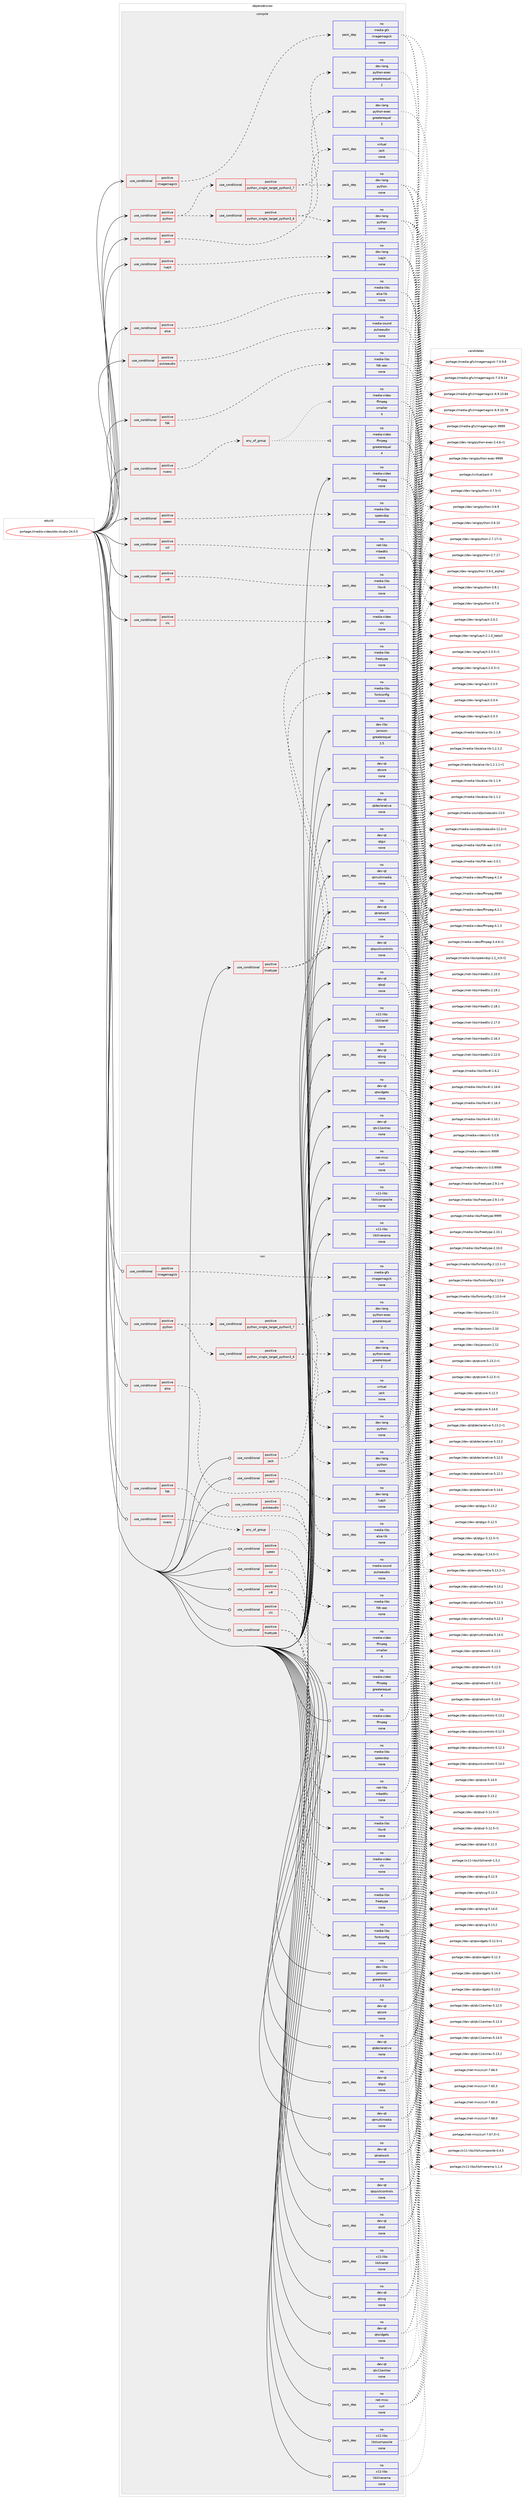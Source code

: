 digraph prolog {

# *************
# Graph options
# *************

newrank=true;
concentrate=true;
compound=true;
graph [rankdir=LR,fontname=Helvetica,fontsize=10,ranksep=1.5];#, ranksep=2.5, nodesep=0.2];
edge  [arrowhead=vee];
node  [fontname=Helvetica,fontsize=10];

# **********
# The ebuild
# **********

subgraph cluster_leftcol {
color=gray;
label=<<i>ebuild</i>>;
id [label="portage://media-video/obs-studio-24.0.5", color=red, width=4, href="../media-video/obs-studio-24.0.5.svg"];
}

# ****************
# The dependencies
# ****************

subgraph cluster_midcol {
color=gray;
label=<<i>dependencies</i>>;
subgraph cluster_compile {
fillcolor="#eeeeee";
style=filled;
label=<<i>compile</i>>;
subgraph cond38517 {
dependency175433 [label=<<TABLE BORDER="0" CELLBORDER="1" CELLSPACING="0" CELLPADDING="4"><TR><TD ROWSPAN="3" CELLPADDING="10">use_conditional</TD></TR><TR><TD>positive</TD></TR><TR><TD>alsa</TD></TR></TABLE>>, shape=none, color=red];
subgraph pack134116 {
dependency175434 [label=<<TABLE BORDER="0" CELLBORDER="1" CELLSPACING="0" CELLPADDING="4" WIDTH="220"><TR><TD ROWSPAN="6" CELLPADDING="30">pack_dep</TD></TR><TR><TD WIDTH="110">no</TD></TR><TR><TD>media-libs</TD></TR><TR><TD>alsa-lib</TD></TR><TR><TD>none</TD></TR><TR><TD></TD></TR></TABLE>>, shape=none, color=blue];
}
dependency175433:e -> dependency175434:w [weight=20,style="dashed",arrowhead="vee"];
}
id:e -> dependency175433:w [weight=20,style="solid",arrowhead="vee"];
subgraph cond38518 {
dependency175435 [label=<<TABLE BORDER="0" CELLBORDER="1" CELLSPACING="0" CELLPADDING="4"><TR><TD ROWSPAN="3" CELLPADDING="10">use_conditional</TD></TR><TR><TD>positive</TD></TR><TR><TD>fdk</TD></TR></TABLE>>, shape=none, color=red];
subgraph pack134117 {
dependency175436 [label=<<TABLE BORDER="0" CELLBORDER="1" CELLSPACING="0" CELLPADDING="4" WIDTH="220"><TR><TD ROWSPAN="6" CELLPADDING="30">pack_dep</TD></TR><TR><TD WIDTH="110">no</TD></TR><TR><TD>media-libs</TD></TR><TR><TD>fdk-aac</TD></TR><TR><TD>none</TD></TR><TR><TD></TD></TR></TABLE>>, shape=none, color=blue];
}
dependency175435:e -> dependency175436:w [weight=20,style="dashed",arrowhead="vee"];
}
id:e -> dependency175435:w [weight=20,style="solid",arrowhead="vee"];
subgraph cond38519 {
dependency175437 [label=<<TABLE BORDER="0" CELLBORDER="1" CELLSPACING="0" CELLPADDING="4"><TR><TD ROWSPAN="3" CELLPADDING="10">use_conditional</TD></TR><TR><TD>positive</TD></TR><TR><TD>imagemagick</TD></TR></TABLE>>, shape=none, color=red];
subgraph pack134118 {
dependency175438 [label=<<TABLE BORDER="0" CELLBORDER="1" CELLSPACING="0" CELLPADDING="4" WIDTH="220"><TR><TD ROWSPAN="6" CELLPADDING="30">pack_dep</TD></TR><TR><TD WIDTH="110">no</TD></TR><TR><TD>media-gfx</TD></TR><TR><TD>imagemagick</TD></TR><TR><TD>none</TD></TR><TR><TD></TD></TR></TABLE>>, shape=none, color=blue];
}
dependency175437:e -> dependency175438:w [weight=20,style="dashed",arrowhead="vee"];
}
id:e -> dependency175437:w [weight=20,style="solid",arrowhead="vee"];
subgraph cond38520 {
dependency175439 [label=<<TABLE BORDER="0" CELLBORDER="1" CELLSPACING="0" CELLPADDING="4"><TR><TD ROWSPAN="3" CELLPADDING="10">use_conditional</TD></TR><TR><TD>positive</TD></TR><TR><TD>jack</TD></TR></TABLE>>, shape=none, color=red];
subgraph pack134119 {
dependency175440 [label=<<TABLE BORDER="0" CELLBORDER="1" CELLSPACING="0" CELLPADDING="4" WIDTH="220"><TR><TD ROWSPAN="6" CELLPADDING="30">pack_dep</TD></TR><TR><TD WIDTH="110">no</TD></TR><TR><TD>virtual</TD></TR><TR><TD>jack</TD></TR><TR><TD>none</TD></TR><TR><TD></TD></TR></TABLE>>, shape=none, color=blue];
}
dependency175439:e -> dependency175440:w [weight=20,style="dashed",arrowhead="vee"];
}
id:e -> dependency175439:w [weight=20,style="solid",arrowhead="vee"];
subgraph cond38521 {
dependency175441 [label=<<TABLE BORDER="0" CELLBORDER="1" CELLSPACING="0" CELLPADDING="4"><TR><TD ROWSPAN="3" CELLPADDING="10">use_conditional</TD></TR><TR><TD>positive</TD></TR><TR><TD>luajit</TD></TR></TABLE>>, shape=none, color=red];
subgraph pack134120 {
dependency175442 [label=<<TABLE BORDER="0" CELLBORDER="1" CELLSPACING="0" CELLPADDING="4" WIDTH="220"><TR><TD ROWSPAN="6" CELLPADDING="30">pack_dep</TD></TR><TR><TD WIDTH="110">no</TD></TR><TR><TD>dev-lang</TD></TR><TR><TD>luajit</TD></TR><TR><TD>none</TD></TR><TR><TD></TD></TR></TABLE>>, shape=none, color=blue];
}
dependency175441:e -> dependency175442:w [weight=20,style="dashed",arrowhead="vee"];
}
id:e -> dependency175441:w [weight=20,style="solid",arrowhead="vee"];
subgraph cond38522 {
dependency175443 [label=<<TABLE BORDER="0" CELLBORDER="1" CELLSPACING="0" CELLPADDING="4"><TR><TD ROWSPAN="3" CELLPADDING="10">use_conditional</TD></TR><TR><TD>positive</TD></TR><TR><TD>nvenc</TD></TR></TABLE>>, shape=none, color=red];
subgraph any2650 {
dependency175444 [label=<<TABLE BORDER="0" CELLBORDER="1" CELLSPACING="0" CELLPADDING="4"><TR><TD CELLPADDING="10">any_of_group</TD></TR></TABLE>>, shape=none, color=red];subgraph pack134121 {
dependency175445 [label=<<TABLE BORDER="0" CELLBORDER="1" CELLSPACING="0" CELLPADDING="4" WIDTH="220"><TR><TD ROWSPAN="6" CELLPADDING="30">pack_dep</TD></TR><TR><TD WIDTH="110">no</TD></TR><TR><TD>media-video</TD></TR><TR><TD>ffmpeg</TD></TR><TR><TD>smaller</TD></TR><TR><TD>4</TD></TR></TABLE>>, shape=none, color=blue];
}
dependency175444:e -> dependency175445:w [weight=20,style="dotted",arrowhead="oinv"];
subgraph pack134122 {
dependency175446 [label=<<TABLE BORDER="0" CELLBORDER="1" CELLSPACING="0" CELLPADDING="4" WIDTH="220"><TR><TD ROWSPAN="6" CELLPADDING="30">pack_dep</TD></TR><TR><TD WIDTH="110">no</TD></TR><TR><TD>media-video</TD></TR><TR><TD>ffmpeg</TD></TR><TR><TD>greaterequal</TD></TR><TR><TD>4</TD></TR></TABLE>>, shape=none, color=blue];
}
dependency175444:e -> dependency175446:w [weight=20,style="dotted",arrowhead="oinv"];
}
dependency175443:e -> dependency175444:w [weight=20,style="dashed",arrowhead="vee"];
}
id:e -> dependency175443:w [weight=20,style="solid",arrowhead="vee"];
subgraph cond38523 {
dependency175447 [label=<<TABLE BORDER="0" CELLBORDER="1" CELLSPACING="0" CELLPADDING="4"><TR><TD ROWSPAN="3" CELLPADDING="10">use_conditional</TD></TR><TR><TD>positive</TD></TR><TR><TD>pulseaudio</TD></TR></TABLE>>, shape=none, color=red];
subgraph pack134123 {
dependency175448 [label=<<TABLE BORDER="0" CELLBORDER="1" CELLSPACING="0" CELLPADDING="4" WIDTH="220"><TR><TD ROWSPAN="6" CELLPADDING="30">pack_dep</TD></TR><TR><TD WIDTH="110">no</TD></TR><TR><TD>media-sound</TD></TR><TR><TD>pulseaudio</TD></TR><TR><TD>none</TD></TR><TR><TD></TD></TR></TABLE>>, shape=none, color=blue];
}
dependency175447:e -> dependency175448:w [weight=20,style="dashed",arrowhead="vee"];
}
id:e -> dependency175447:w [weight=20,style="solid",arrowhead="vee"];
subgraph cond38524 {
dependency175449 [label=<<TABLE BORDER="0" CELLBORDER="1" CELLSPACING="0" CELLPADDING="4"><TR><TD ROWSPAN="3" CELLPADDING="10">use_conditional</TD></TR><TR><TD>positive</TD></TR><TR><TD>python</TD></TR></TABLE>>, shape=none, color=red];
subgraph cond38525 {
dependency175450 [label=<<TABLE BORDER="0" CELLBORDER="1" CELLSPACING="0" CELLPADDING="4"><TR><TD ROWSPAN="3" CELLPADDING="10">use_conditional</TD></TR><TR><TD>positive</TD></TR><TR><TD>python_single_target_python3_6</TD></TR></TABLE>>, shape=none, color=red];
subgraph pack134124 {
dependency175451 [label=<<TABLE BORDER="0" CELLBORDER="1" CELLSPACING="0" CELLPADDING="4" WIDTH="220"><TR><TD ROWSPAN="6" CELLPADDING="30">pack_dep</TD></TR><TR><TD WIDTH="110">no</TD></TR><TR><TD>dev-lang</TD></TR><TR><TD>python</TD></TR><TR><TD>none</TD></TR><TR><TD></TD></TR></TABLE>>, shape=none, color=blue];
}
dependency175450:e -> dependency175451:w [weight=20,style="dashed",arrowhead="vee"];
subgraph pack134125 {
dependency175452 [label=<<TABLE BORDER="0" CELLBORDER="1" CELLSPACING="0" CELLPADDING="4" WIDTH="220"><TR><TD ROWSPAN="6" CELLPADDING="30">pack_dep</TD></TR><TR><TD WIDTH="110">no</TD></TR><TR><TD>dev-lang</TD></TR><TR><TD>python-exec</TD></TR><TR><TD>greaterequal</TD></TR><TR><TD>2</TD></TR></TABLE>>, shape=none, color=blue];
}
dependency175450:e -> dependency175452:w [weight=20,style="dashed",arrowhead="vee"];
}
dependency175449:e -> dependency175450:w [weight=20,style="dashed",arrowhead="vee"];
subgraph cond38526 {
dependency175453 [label=<<TABLE BORDER="0" CELLBORDER="1" CELLSPACING="0" CELLPADDING="4"><TR><TD ROWSPAN="3" CELLPADDING="10">use_conditional</TD></TR><TR><TD>positive</TD></TR><TR><TD>python_single_target_python3_7</TD></TR></TABLE>>, shape=none, color=red];
subgraph pack134126 {
dependency175454 [label=<<TABLE BORDER="0" CELLBORDER="1" CELLSPACING="0" CELLPADDING="4" WIDTH="220"><TR><TD ROWSPAN="6" CELLPADDING="30">pack_dep</TD></TR><TR><TD WIDTH="110">no</TD></TR><TR><TD>dev-lang</TD></TR><TR><TD>python</TD></TR><TR><TD>none</TD></TR><TR><TD></TD></TR></TABLE>>, shape=none, color=blue];
}
dependency175453:e -> dependency175454:w [weight=20,style="dashed",arrowhead="vee"];
subgraph pack134127 {
dependency175455 [label=<<TABLE BORDER="0" CELLBORDER="1" CELLSPACING="0" CELLPADDING="4" WIDTH="220"><TR><TD ROWSPAN="6" CELLPADDING="30">pack_dep</TD></TR><TR><TD WIDTH="110">no</TD></TR><TR><TD>dev-lang</TD></TR><TR><TD>python-exec</TD></TR><TR><TD>greaterequal</TD></TR><TR><TD>2</TD></TR></TABLE>>, shape=none, color=blue];
}
dependency175453:e -> dependency175455:w [weight=20,style="dashed",arrowhead="vee"];
}
dependency175449:e -> dependency175453:w [weight=20,style="dashed",arrowhead="vee"];
}
id:e -> dependency175449:w [weight=20,style="solid",arrowhead="vee"];
subgraph cond38527 {
dependency175456 [label=<<TABLE BORDER="0" CELLBORDER="1" CELLSPACING="0" CELLPADDING="4"><TR><TD ROWSPAN="3" CELLPADDING="10">use_conditional</TD></TR><TR><TD>positive</TD></TR><TR><TD>speex</TD></TR></TABLE>>, shape=none, color=red];
subgraph pack134128 {
dependency175457 [label=<<TABLE BORDER="0" CELLBORDER="1" CELLSPACING="0" CELLPADDING="4" WIDTH="220"><TR><TD ROWSPAN="6" CELLPADDING="30">pack_dep</TD></TR><TR><TD WIDTH="110">no</TD></TR><TR><TD>media-libs</TD></TR><TR><TD>speexdsp</TD></TR><TR><TD>none</TD></TR><TR><TD></TD></TR></TABLE>>, shape=none, color=blue];
}
dependency175456:e -> dependency175457:w [weight=20,style="dashed",arrowhead="vee"];
}
id:e -> dependency175456:w [weight=20,style="solid",arrowhead="vee"];
subgraph cond38528 {
dependency175458 [label=<<TABLE BORDER="0" CELLBORDER="1" CELLSPACING="0" CELLPADDING="4"><TR><TD ROWSPAN="3" CELLPADDING="10">use_conditional</TD></TR><TR><TD>positive</TD></TR><TR><TD>ssl</TD></TR></TABLE>>, shape=none, color=red];
subgraph pack134129 {
dependency175459 [label=<<TABLE BORDER="0" CELLBORDER="1" CELLSPACING="0" CELLPADDING="4" WIDTH="220"><TR><TD ROWSPAN="6" CELLPADDING="30">pack_dep</TD></TR><TR><TD WIDTH="110">no</TD></TR><TR><TD>net-libs</TD></TR><TR><TD>mbedtls</TD></TR><TR><TD>none</TD></TR><TR><TD></TD></TR></TABLE>>, shape=none, color=blue];
}
dependency175458:e -> dependency175459:w [weight=20,style="dashed",arrowhead="vee"];
}
id:e -> dependency175458:w [weight=20,style="solid",arrowhead="vee"];
subgraph cond38529 {
dependency175460 [label=<<TABLE BORDER="0" CELLBORDER="1" CELLSPACING="0" CELLPADDING="4"><TR><TD ROWSPAN="3" CELLPADDING="10">use_conditional</TD></TR><TR><TD>positive</TD></TR><TR><TD>truetype</TD></TR></TABLE>>, shape=none, color=red];
subgraph pack134130 {
dependency175461 [label=<<TABLE BORDER="0" CELLBORDER="1" CELLSPACING="0" CELLPADDING="4" WIDTH="220"><TR><TD ROWSPAN="6" CELLPADDING="30">pack_dep</TD></TR><TR><TD WIDTH="110">no</TD></TR><TR><TD>media-libs</TD></TR><TR><TD>fontconfig</TD></TR><TR><TD>none</TD></TR><TR><TD></TD></TR></TABLE>>, shape=none, color=blue];
}
dependency175460:e -> dependency175461:w [weight=20,style="dashed",arrowhead="vee"];
subgraph pack134131 {
dependency175462 [label=<<TABLE BORDER="0" CELLBORDER="1" CELLSPACING="0" CELLPADDING="4" WIDTH="220"><TR><TD ROWSPAN="6" CELLPADDING="30">pack_dep</TD></TR><TR><TD WIDTH="110">no</TD></TR><TR><TD>media-libs</TD></TR><TR><TD>freetype</TD></TR><TR><TD>none</TD></TR><TR><TD></TD></TR></TABLE>>, shape=none, color=blue];
}
dependency175460:e -> dependency175462:w [weight=20,style="dashed",arrowhead="vee"];
}
id:e -> dependency175460:w [weight=20,style="solid",arrowhead="vee"];
subgraph cond38530 {
dependency175463 [label=<<TABLE BORDER="0" CELLBORDER="1" CELLSPACING="0" CELLPADDING="4"><TR><TD ROWSPAN="3" CELLPADDING="10">use_conditional</TD></TR><TR><TD>positive</TD></TR><TR><TD>v4l</TD></TR></TABLE>>, shape=none, color=red];
subgraph pack134132 {
dependency175464 [label=<<TABLE BORDER="0" CELLBORDER="1" CELLSPACING="0" CELLPADDING="4" WIDTH="220"><TR><TD ROWSPAN="6" CELLPADDING="30">pack_dep</TD></TR><TR><TD WIDTH="110">no</TD></TR><TR><TD>media-libs</TD></TR><TR><TD>libv4l</TD></TR><TR><TD>none</TD></TR><TR><TD></TD></TR></TABLE>>, shape=none, color=blue];
}
dependency175463:e -> dependency175464:w [weight=20,style="dashed",arrowhead="vee"];
}
id:e -> dependency175463:w [weight=20,style="solid",arrowhead="vee"];
subgraph cond38531 {
dependency175465 [label=<<TABLE BORDER="0" CELLBORDER="1" CELLSPACING="0" CELLPADDING="4"><TR><TD ROWSPAN="3" CELLPADDING="10">use_conditional</TD></TR><TR><TD>positive</TD></TR><TR><TD>vlc</TD></TR></TABLE>>, shape=none, color=red];
subgraph pack134133 {
dependency175466 [label=<<TABLE BORDER="0" CELLBORDER="1" CELLSPACING="0" CELLPADDING="4" WIDTH="220"><TR><TD ROWSPAN="6" CELLPADDING="30">pack_dep</TD></TR><TR><TD WIDTH="110">no</TD></TR><TR><TD>media-video</TD></TR><TR><TD>vlc</TD></TR><TR><TD>none</TD></TR><TR><TD></TD></TR></TABLE>>, shape=none, color=blue];
}
dependency175465:e -> dependency175466:w [weight=20,style="dashed",arrowhead="vee"];
}
id:e -> dependency175465:w [weight=20,style="solid",arrowhead="vee"];
subgraph pack134134 {
dependency175467 [label=<<TABLE BORDER="0" CELLBORDER="1" CELLSPACING="0" CELLPADDING="4" WIDTH="220"><TR><TD ROWSPAN="6" CELLPADDING="30">pack_dep</TD></TR><TR><TD WIDTH="110">no</TD></TR><TR><TD>dev-libs</TD></TR><TR><TD>jansson</TD></TR><TR><TD>greaterequal</TD></TR><TR><TD>2.5</TD></TR></TABLE>>, shape=none, color=blue];
}
id:e -> dependency175467:w [weight=20,style="solid",arrowhead="vee"];
subgraph pack134135 {
dependency175468 [label=<<TABLE BORDER="0" CELLBORDER="1" CELLSPACING="0" CELLPADDING="4" WIDTH="220"><TR><TD ROWSPAN="6" CELLPADDING="30">pack_dep</TD></TR><TR><TD WIDTH="110">no</TD></TR><TR><TD>dev-qt</TD></TR><TR><TD>qtcore</TD></TR><TR><TD>none</TD></TR><TR><TD></TD></TR></TABLE>>, shape=none, color=blue];
}
id:e -> dependency175468:w [weight=20,style="solid",arrowhead="vee"];
subgraph pack134136 {
dependency175469 [label=<<TABLE BORDER="0" CELLBORDER="1" CELLSPACING="0" CELLPADDING="4" WIDTH="220"><TR><TD ROWSPAN="6" CELLPADDING="30">pack_dep</TD></TR><TR><TD WIDTH="110">no</TD></TR><TR><TD>dev-qt</TD></TR><TR><TD>qtdeclarative</TD></TR><TR><TD>none</TD></TR><TR><TD></TD></TR></TABLE>>, shape=none, color=blue];
}
id:e -> dependency175469:w [weight=20,style="solid",arrowhead="vee"];
subgraph pack134137 {
dependency175470 [label=<<TABLE BORDER="0" CELLBORDER="1" CELLSPACING="0" CELLPADDING="4" WIDTH="220"><TR><TD ROWSPAN="6" CELLPADDING="30">pack_dep</TD></TR><TR><TD WIDTH="110">no</TD></TR><TR><TD>dev-qt</TD></TR><TR><TD>qtgui</TD></TR><TR><TD>none</TD></TR><TR><TD></TD></TR></TABLE>>, shape=none, color=blue];
}
id:e -> dependency175470:w [weight=20,style="solid",arrowhead="vee"];
subgraph pack134138 {
dependency175471 [label=<<TABLE BORDER="0" CELLBORDER="1" CELLSPACING="0" CELLPADDING="4" WIDTH="220"><TR><TD ROWSPAN="6" CELLPADDING="30">pack_dep</TD></TR><TR><TD WIDTH="110">no</TD></TR><TR><TD>dev-qt</TD></TR><TR><TD>qtmultimedia</TD></TR><TR><TD>none</TD></TR><TR><TD></TD></TR></TABLE>>, shape=none, color=blue];
}
id:e -> dependency175471:w [weight=20,style="solid",arrowhead="vee"];
subgraph pack134139 {
dependency175472 [label=<<TABLE BORDER="0" CELLBORDER="1" CELLSPACING="0" CELLPADDING="4" WIDTH="220"><TR><TD ROWSPAN="6" CELLPADDING="30">pack_dep</TD></TR><TR><TD WIDTH="110">no</TD></TR><TR><TD>dev-qt</TD></TR><TR><TD>qtnetwork</TD></TR><TR><TD>none</TD></TR><TR><TD></TD></TR></TABLE>>, shape=none, color=blue];
}
id:e -> dependency175472:w [weight=20,style="solid",arrowhead="vee"];
subgraph pack134140 {
dependency175473 [label=<<TABLE BORDER="0" CELLBORDER="1" CELLSPACING="0" CELLPADDING="4" WIDTH="220"><TR><TD ROWSPAN="6" CELLPADDING="30">pack_dep</TD></TR><TR><TD WIDTH="110">no</TD></TR><TR><TD>dev-qt</TD></TR><TR><TD>qtquickcontrols</TD></TR><TR><TD>none</TD></TR><TR><TD></TD></TR></TABLE>>, shape=none, color=blue];
}
id:e -> dependency175473:w [weight=20,style="solid",arrowhead="vee"];
subgraph pack134141 {
dependency175474 [label=<<TABLE BORDER="0" CELLBORDER="1" CELLSPACING="0" CELLPADDING="4" WIDTH="220"><TR><TD ROWSPAN="6" CELLPADDING="30">pack_dep</TD></TR><TR><TD WIDTH="110">no</TD></TR><TR><TD>dev-qt</TD></TR><TR><TD>qtsql</TD></TR><TR><TD>none</TD></TR><TR><TD></TD></TR></TABLE>>, shape=none, color=blue];
}
id:e -> dependency175474:w [weight=20,style="solid",arrowhead="vee"];
subgraph pack134142 {
dependency175475 [label=<<TABLE BORDER="0" CELLBORDER="1" CELLSPACING="0" CELLPADDING="4" WIDTH="220"><TR><TD ROWSPAN="6" CELLPADDING="30">pack_dep</TD></TR><TR><TD WIDTH="110">no</TD></TR><TR><TD>dev-qt</TD></TR><TR><TD>qtsvg</TD></TR><TR><TD>none</TD></TR><TR><TD></TD></TR></TABLE>>, shape=none, color=blue];
}
id:e -> dependency175475:w [weight=20,style="solid",arrowhead="vee"];
subgraph pack134143 {
dependency175476 [label=<<TABLE BORDER="0" CELLBORDER="1" CELLSPACING="0" CELLPADDING="4" WIDTH="220"><TR><TD ROWSPAN="6" CELLPADDING="30">pack_dep</TD></TR><TR><TD WIDTH="110">no</TD></TR><TR><TD>dev-qt</TD></TR><TR><TD>qtwidgets</TD></TR><TR><TD>none</TD></TR><TR><TD></TD></TR></TABLE>>, shape=none, color=blue];
}
id:e -> dependency175476:w [weight=20,style="solid",arrowhead="vee"];
subgraph pack134144 {
dependency175477 [label=<<TABLE BORDER="0" CELLBORDER="1" CELLSPACING="0" CELLPADDING="4" WIDTH="220"><TR><TD ROWSPAN="6" CELLPADDING="30">pack_dep</TD></TR><TR><TD WIDTH="110">no</TD></TR><TR><TD>dev-qt</TD></TR><TR><TD>qtx11extras</TD></TR><TR><TD>none</TD></TR><TR><TD></TD></TR></TABLE>>, shape=none, color=blue];
}
id:e -> dependency175477:w [weight=20,style="solid",arrowhead="vee"];
subgraph pack134145 {
dependency175478 [label=<<TABLE BORDER="0" CELLBORDER="1" CELLSPACING="0" CELLPADDING="4" WIDTH="220"><TR><TD ROWSPAN="6" CELLPADDING="30">pack_dep</TD></TR><TR><TD WIDTH="110">no</TD></TR><TR><TD>media-video</TD></TR><TR><TD>ffmpeg</TD></TR><TR><TD>none</TD></TR><TR><TD></TD></TR></TABLE>>, shape=none, color=blue];
}
id:e -> dependency175478:w [weight=20,style="solid",arrowhead="vee"];
subgraph pack134146 {
dependency175479 [label=<<TABLE BORDER="0" CELLBORDER="1" CELLSPACING="0" CELLPADDING="4" WIDTH="220"><TR><TD ROWSPAN="6" CELLPADDING="30">pack_dep</TD></TR><TR><TD WIDTH="110">no</TD></TR><TR><TD>net-misc</TD></TR><TR><TD>curl</TD></TR><TR><TD>none</TD></TR><TR><TD></TD></TR></TABLE>>, shape=none, color=blue];
}
id:e -> dependency175479:w [weight=20,style="solid",arrowhead="vee"];
subgraph pack134147 {
dependency175480 [label=<<TABLE BORDER="0" CELLBORDER="1" CELLSPACING="0" CELLPADDING="4" WIDTH="220"><TR><TD ROWSPAN="6" CELLPADDING="30">pack_dep</TD></TR><TR><TD WIDTH="110">no</TD></TR><TR><TD>x11-libs</TD></TR><TR><TD>libXcomposite</TD></TR><TR><TD>none</TD></TR><TR><TD></TD></TR></TABLE>>, shape=none, color=blue];
}
id:e -> dependency175480:w [weight=20,style="solid",arrowhead="vee"];
subgraph pack134148 {
dependency175481 [label=<<TABLE BORDER="0" CELLBORDER="1" CELLSPACING="0" CELLPADDING="4" WIDTH="220"><TR><TD ROWSPAN="6" CELLPADDING="30">pack_dep</TD></TR><TR><TD WIDTH="110">no</TD></TR><TR><TD>x11-libs</TD></TR><TR><TD>libXinerama</TD></TR><TR><TD>none</TD></TR><TR><TD></TD></TR></TABLE>>, shape=none, color=blue];
}
id:e -> dependency175481:w [weight=20,style="solid",arrowhead="vee"];
subgraph pack134149 {
dependency175482 [label=<<TABLE BORDER="0" CELLBORDER="1" CELLSPACING="0" CELLPADDING="4" WIDTH="220"><TR><TD ROWSPAN="6" CELLPADDING="30">pack_dep</TD></TR><TR><TD WIDTH="110">no</TD></TR><TR><TD>x11-libs</TD></TR><TR><TD>libXrandr</TD></TR><TR><TD>none</TD></TR><TR><TD></TD></TR></TABLE>>, shape=none, color=blue];
}
id:e -> dependency175482:w [weight=20,style="solid",arrowhead="vee"];
}
subgraph cluster_compileandrun {
fillcolor="#eeeeee";
style=filled;
label=<<i>compile and run</i>>;
}
subgraph cluster_run {
fillcolor="#eeeeee";
style=filled;
label=<<i>run</i>>;
subgraph cond38532 {
dependency175483 [label=<<TABLE BORDER="0" CELLBORDER="1" CELLSPACING="0" CELLPADDING="4"><TR><TD ROWSPAN="3" CELLPADDING="10">use_conditional</TD></TR><TR><TD>positive</TD></TR><TR><TD>alsa</TD></TR></TABLE>>, shape=none, color=red];
subgraph pack134150 {
dependency175484 [label=<<TABLE BORDER="0" CELLBORDER="1" CELLSPACING="0" CELLPADDING="4" WIDTH="220"><TR><TD ROWSPAN="6" CELLPADDING="30">pack_dep</TD></TR><TR><TD WIDTH="110">no</TD></TR><TR><TD>media-libs</TD></TR><TR><TD>alsa-lib</TD></TR><TR><TD>none</TD></TR><TR><TD></TD></TR></TABLE>>, shape=none, color=blue];
}
dependency175483:e -> dependency175484:w [weight=20,style="dashed",arrowhead="vee"];
}
id:e -> dependency175483:w [weight=20,style="solid",arrowhead="odot"];
subgraph cond38533 {
dependency175485 [label=<<TABLE BORDER="0" CELLBORDER="1" CELLSPACING="0" CELLPADDING="4"><TR><TD ROWSPAN="3" CELLPADDING="10">use_conditional</TD></TR><TR><TD>positive</TD></TR><TR><TD>fdk</TD></TR></TABLE>>, shape=none, color=red];
subgraph pack134151 {
dependency175486 [label=<<TABLE BORDER="0" CELLBORDER="1" CELLSPACING="0" CELLPADDING="4" WIDTH="220"><TR><TD ROWSPAN="6" CELLPADDING="30">pack_dep</TD></TR><TR><TD WIDTH="110">no</TD></TR><TR><TD>media-libs</TD></TR><TR><TD>fdk-aac</TD></TR><TR><TD>none</TD></TR><TR><TD></TD></TR></TABLE>>, shape=none, color=blue];
}
dependency175485:e -> dependency175486:w [weight=20,style="dashed",arrowhead="vee"];
}
id:e -> dependency175485:w [weight=20,style="solid",arrowhead="odot"];
subgraph cond38534 {
dependency175487 [label=<<TABLE BORDER="0" CELLBORDER="1" CELLSPACING="0" CELLPADDING="4"><TR><TD ROWSPAN="3" CELLPADDING="10">use_conditional</TD></TR><TR><TD>positive</TD></TR><TR><TD>imagemagick</TD></TR></TABLE>>, shape=none, color=red];
subgraph pack134152 {
dependency175488 [label=<<TABLE BORDER="0" CELLBORDER="1" CELLSPACING="0" CELLPADDING="4" WIDTH="220"><TR><TD ROWSPAN="6" CELLPADDING="30">pack_dep</TD></TR><TR><TD WIDTH="110">no</TD></TR><TR><TD>media-gfx</TD></TR><TR><TD>imagemagick</TD></TR><TR><TD>none</TD></TR><TR><TD></TD></TR></TABLE>>, shape=none, color=blue];
}
dependency175487:e -> dependency175488:w [weight=20,style="dashed",arrowhead="vee"];
}
id:e -> dependency175487:w [weight=20,style="solid",arrowhead="odot"];
subgraph cond38535 {
dependency175489 [label=<<TABLE BORDER="0" CELLBORDER="1" CELLSPACING="0" CELLPADDING="4"><TR><TD ROWSPAN="3" CELLPADDING="10">use_conditional</TD></TR><TR><TD>positive</TD></TR><TR><TD>jack</TD></TR></TABLE>>, shape=none, color=red];
subgraph pack134153 {
dependency175490 [label=<<TABLE BORDER="0" CELLBORDER="1" CELLSPACING="0" CELLPADDING="4" WIDTH="220"><TR><TD ROWSPAN="6" CELLPADDING="30">pack_dep</TD></TR><TR><TD WIDTH="110">no</TD></TR><TR><TD>virtual</TD></TR><TR><TD>jack</TD></TR><TR><TD>none</TD></TR><TR><TD></TD></TR></TABLE>>, shape=none, color=blue];
}
dependency175489:e -> dependency175490:w [weight=20,style="dashed",arrowhead="vee"];
}
id:e -> dependency175489:w [weight=20,style="solid",arrowhead="odot"];
subgraph cond38536 {
dependency175491 [label=<<TABLE BORDER="0" CELLBORDER="1" CELLSPACING="0" CELLPADDING="4"><TR><TD ROWSPAN="3" CELLPADDING="10">use_conditional</TD></TR><TR><TD>positive</TD></TR><TR><TD>luajit</TD></TR></TABLE>>, shape=none, color=red];
subgraph pack134154 {
dependency175492 [label=<<TABLE BORDER="0" CELLBORDER="1" CELLSPACING="0" CELLPADDING="4" WIDTH="220"><TR><TD ROWSPAN="6" CELLPADDING="30">pack_dep</TD></TR><TR><TD WIDTH="110">no</TD></TR><TR><TD>dev-lang</TD></TR><TR><TD>luajit</TD></TR><TR><TD>none</TD></TR><TR><TD></TD></TR></TABLE>>, shape=none, color=blue];
}
dependency175491:e -> dependency175492:w [weight=20,style="dashed",arrowhead="vee"];
}
id:e -> dependency175491:w [weight=20,style="solid",arrowhead="odot"];
subgraph cond38537 {
dependency175493 [label=<<TABLE BORDER="0" CELLBORDER="1" CELLSPACING="0" CELLPADDING="4"><TR><TD ROWSPAN="3" CELLPADDING="10">use_conditional</TD></TR><TR><TD>positive</TD></TR><TR><TD>nvenc</TD></TR></TABLE>>, shape=none, color=red];
subgraph any2651 {
dependency175494 [label=<<TABLE BORDER="0" CELLBORDER="1" CELLSPACING="0" CELLPADDING="4"><TR><TD CELLPADDING="10">any_of_group</TD></TR></TABLE>>, shape=none, color=red];subgraph pack134155 {
dependency175495 [label=<<TABLE BORDER="0" CELLBORDER="1" CELLSPACING="0" CELLPADDING="4" WIDTH="220"><TR><TD ROWSPAN="6" CELLPADDING="30">pack_dep</TD></TR><TR><TD WIDTH="110">no</TD></TR><TR><TD>media-video</TD></TR><TR><TD>ffmpeg</TD></TR><TR><TD>smaller</TD></TR><TR><TD>4</TD></TR></TABLE>>, shape=none, color=blue];
}
dependency175494:e -> dependency175495:w [weight=20,style="dotted",arrowhead="oinv"];
subgraph pack134156 {
dependency175496 [label=<<TABLE BORDER="0" CELLBORDER="1" CELLSPACING="0" CELLPADDING="4" WIDTH="220"><TR><TD ROWSPAN="6" CELLPADDING="30">pack_dep</TD></TR><TR><TD WIDTH="110">no</TD></TR><TR><TD>media-video</TD></TR><TR><TD>ffmpeg</TD></TR><TR><TD>greaterequal</TD></TR><TR><TD>4</TD></TR></TABLE>>, shape=none, color=blue];
}
dependency175494:e -> dependency175496:w [weight=20,style="dotted",arrowhead="oinv"];
}
dependency175493:e -> dependency175494:w [weight=20,style="dashed",arrowhead="vee"];
}
id:e -> dependency175493:w [weight=20,style="solid",arrowhead="odot"];
subgraph cond38538 {
dependency175497 [label=<<TABLE BORDER="0" CELLBORDER="1" CELLSPACING="0" CELLPADDING="4"><TR><TD ROWSPAN="3" CELLPADDING="10">use_conditional</TD></TR><TR><TD>positive</TD></TR><TR><TD>pulseaudio</TD></TR></TABLE>>, shape=none, color=red];
subgraph pack134157 {
dependency175498 [label=<<TABLE BORDER="0" CELLBORDER="1" CELLSPACING="0" CELLPADDING="4" WIDTH="220"><TR><TD ROWSPAN="6" CELLPADDING="30">pack_dep</TD></TR><TR><TD WIDTH="110">no</TD></TR><TR><TD>media-sound</TD></TR><TR><TD>pulseaudio</TD></TR><TR><TD>none</TD></TR><TR><TD></TD></TR></TABLE>>, shape=none, color=blue];
}
dependency175497:e -> dependency175498:w [weight=20,style="dashed",arrowhead="vee"];
}
id:e -> dependency175497:w [weight=20,style="solid",arrowhead="odot"];
subgraph cond38539 {
dependency175499 [label=<<TABLE BORDER="0" CELLBORDER="1" CELLSPACING="0" CELLPADDING="4"><TR><TD ROWSPAN="3" CELLPADDING="10">use_conditional</TD></TR><TR><TD>positive</TD></TR><TR><TD>python</TD></TR></TABLE>>, shape=none, color=red];
subgraph cond38540 {
dependency175500 [label=<<TABLE BORDER="0" CELLBORDER="1" CELLSPACING="0" CELLPADDING="4"><TR><TD ROWSPAN="3" CELLPADDING="10">use_conditional</TD></TR><TR><TD>positive</TD></TR><TR><TD>python_single_target_python3_6</TD></TR></TABLE>>, shape=none, color=red];
subgraph pack134158 {
dependency175501 [label=<<TABLE BORDER="0" CELLBORDER="1" CELLSPACING="0" CELLPADDING="4" WIDTH="220"><TR><TD ROWSPAN="6" CELLPADDING="30">pack_dep</TD></TR><TR><TD WIDTH="110">no</TD></TR><TR><TD>dev-lang</TD></TR><TR><TD>python</TD></TR><TR><TD>none</TD></TR><TR><TD></TD></TR></TABLE>>, shape=none, color=blue];
}
dependency175500:e -> dependency175501:w [weight=20,style="dashed",arrowhead="vee"];
subgraph pack134159 {
dependency175502 [label=<<TABLE BORDER="0" CELLBORDER="1" CELLSPACING="0" CELLPADDING="4" WIDTH="220"><TR><TD ROWSPAN="6" CELLPADDING="30">pack_dep</TD></TR><TR><TD WIDTH="110">no</TD></TR><TR><TD>dev-lang</TD></TR><TR><TD>python-exec</TD></TR><TR><TD>greaterequal</TD></TR><TR><TD>2</TD></TR></TABLE>>, shape=none, color=blue];
}
dependency175500:e -> dependency175502:w [weight=20,style="dashed",arrowhead="vee"];
}
dependency175499:e -> dependency175500:w [weight=20,style="dashed",arrowhead="vee"];
subgraph cond38541 {
dependency175503 [label=<<TABLE BORDER="0" CELLBORDER="1" CELLSPACING="0" CELLPADDING="4"><TR><TD ROWSPAN="3" CELLPADDING="10">use_conditional</TD></TR><TR><TD>positive</TD></TR><TR><TD>python_single_target_python3_7</TD></TR></TABLE>>, shape=none, color=red];
subgraph pack134160 {
dependency175504 [label=<<TABLE BORDER="0" CELLBORDER="1" CELLSPACING="0" CELLPADDING="4" WIDTH="220"><TR><TD ROWSPAN="6" CELLPADDING="30">pack_dep</TD></TR><TR><TD WIDTH="110">no</TD></TR><TR><TD>dev-lang</TD></TR><TR><TD>python</TD></TR><TR><TD>none</TD></TR><TR><TD></TD></TR></TABLE>>, shape=none, color=blue];
}
dependency175503:e -> dependency175504:w [weight=20,style="dashed",arrowhead="vee"];
subgraph pack134161 {
dependency175505 [label=<<TABLE BORDER="0" CELLBORDER="1" CELLSPACING="0" CELLPADDING="4" WIDTH="220"><TR><TD ROWSPAN="6" CELLPADDING="30">pack_dep</TD></TR><TR><TD WIDTH="110">no</TD></TR><TR><TD>dev-lang</TD></TR><TR><TD>python-exec</TD></TR><TR><TD>greaterequal</TD></TR><TR><TD>2</TD></TR></TABLE>>, shape=none, color=blue];
}
dependency175503:e -> dependency175505:w [weight=20,style="dashed",arrowhead="vee"];
}
dependency175499:e -> dependency175503:w [weight=20,style="dashed",arrowhead="vee"];
}
id:e -> dependency175499:w [weight=20,style="solid",arrowhead="odot"];
subgraph cond38542 {
dependency175506 [label=<<TABLE BORDER="0" CELLBORDER="1" CELLSPACING="0" CELLPADDING="4"><TR><TD ROWSPAN="3" CELLPADDING="10">use_conditional</TD></TR><TR><TD>positive</TD></TR><TR><TD>speex</TD></TR></TABLE>>, shape=none, color=red];
subgraph pack134162 {
dependency175507 [label=<<TABLE BORDER="0" CELLBORDER="1" CELLSPACING="0" CELLPADDING="4" WIDTH="220"><TR><TD ROWSPAN="6" CELLPADDING="30">pack_dep</TD></TR><TR><TD WIDTH="110">no</TD></TR><TR><TD>media-libs</TD></TR><TR><TD>speexdsp</TD></TR><TR><TD>none</TD></TR><TR><TD></TD></TR></TABLE>>, shape=none, color=blue];
}
dependency175506:e -> dependency175507:w [weight=20,style="dashed",arrowhead="vee"];
}
id:e -> dependency175506:w [weight=20,style="solid",arrowhead="odot"];
subgraph cond38543 {
dependency175508 [label=<<TABLE BORDER="0" CELLBORDER="1" CELLSPACING="0" CELLPADDING="4"><TR><TD ROWSPAN="3" CELLPADDING="10">use_conditional</TD></TR><TR><TD>positive</TD></TR><TR><TD>ssl</TD></TR></TABLE>>, shape=none, color=red];
subgraph pack134163 {
dependency175509 [label=<<TABLE BORDER="0" CELLBORDER="1" CELLSPACING="0" CELLPADDING="4" WIDTH="220"><TR><TD ROWSPAN="6" CELLPADDING="30">pack_dep</TD></TR><TR><TD WIDTH="110">no</TD></TR><TR><TD>net-libs</TD></TR><TR><TD>mbedtls</TD></TR><TR><TD>none</TD></TR><TR><TD></TD></TR></TABLE>>, shape=none, color=blue];
}
dependency175508:e -> dependency175509:w [weight=20,style="dashed",arrowhead="vee"];
}
id:e -> dependency175508:w [weight=20,style="solid",arrowhead="odot"];
subgraph cond38544 {
dependency175510 [label=<<TABLE BORDER="0" CELLBORDER="1" CELLSPACING="0" CELLPADDING="4"><TR><TD ROWSPAN="3" CELLPADDING="10">use_conditional</TD></TR><TR><TD>positive</TD></TR><TR><TD>truetype</TD></TR></TABLE>>, shape=none, color=red];
subgraph pack134164 {
dependency175511 [label=<<TABLE BORDER="0" CELLBORDER="1" CELLSPACING="0" CELLPADDING="4" WIDTH="220"><TR><TD ROWSPAN="6" CELLPADDING="30">pack_dep</TD></TR><TR><TD WIDTH="110">no</TD></TR><TR><TD>media-libs</TD></TR><TR><TD>fontconfig</TD></TR><TR><TD>none</TD></TR><TR><TD></TD></TR></TABLE>>, shape=none, color=blue];
}
dependency175510:e -> dependency175511:w [weight=20,style="dashed",arrowhead="vee"];
subgraph pack134165 {
dependency175512 [label=<<TABLE BORDER="0" CELLBORDER="1" CELLSPACING="0" CELLPADDING="4" WIDTH="220"><TR><TD ROWSPAN="6" CELLPADDING="30">pack_dep</TD></TR><TR><TD WIDTH="110">no</TD></TR><TR><TD>media-libs</TD></TR><TR><TD>freetype</TD></TR><TR><TD>none</TD></TR><TR><TD></TD></TR></TABLE>>, shape=none, color=blue];
}
dependency175510:e -> dependency175512:w [weight=20,style="dashed",arrowhead="vee"];
}
id:e -> dependency175510:w [weight=20,style="solid",arrowhead="odot"];
subgraph cond38545 {
dependency175513 [label=<<TABLE BORDER="0" CELLBORDER="1" CELLSPACING="0" CELLPADDING="4"><TR><TD ROWSPAN="3" CELLPADDING="10">use_conditional</TD></TR><TR><TD>positive</TD></TR><TR><TD>v4l</TD></TR></TABLE>>, shape=none, color=red];
subgraph pack134166 {
dependency175514 [label=<<TABLE BORDER="0" CELLBORDER="1" CELLSPACING="0" CELLPADDING="4" WIDTH="220"><TR><TD ROWSPAN="6" CELLPADDING="30">pack_dep</TD></TR><TR><TD WIDTH="110">no</TD></TR><TR><TD>media-libs</TD></TR><TR><TD>libv4l</TD></TR><TR><TD>none</TD></TR><TR><TD></TD></TR></TABLE>>, shape=none, color=blue];
}
dependency175513:e -> dependency175514:w [weight=20,style="dashed",arrowhead="vee"];
}
id:e -> dependency175513:w [weight=20,style="solid",arrowhead="odot"];
subgraph cond38546 {
dependency175515 [label=<<TABLE BORDER="0" CELLBORDER="1" CELLSPACING="0" CELLPADDING="4"><TR><TD ROWSPAN="3" CELLPADDING="10">use_conditional</TD></TR><TR><TD>positive</TD></TR><TR><TD>vlc</TD></TR></TABLE>>, shape=none, color=red];
subgraph pack134167 {
dependency175516 [label=<<TABLE BORDER="0" CELLBORDER="1" CELLSPACING="0" CELLPADDING="4" WIDTH="220"><TR><TD ROWSPAN="6" CELLPADDING="30">pack_dep</TD></TR><TR><TD WIDTH="110">no</TD></TR><TR><TD>media-video</TD></TR><TR><TD>vlc</TD></TR><TR><TD>none</TD></TR><TR><TD></TD></TR></TABLE>>, shape=none, color=blue];
}
dependency175515:e -> dependency175516:w [weight=20,style="dashed",arrowhead="vee"];
}
id:e -> dependency175515:w [weight=20,style="solid",arrowhead="odot"];
subgraph pack134168 {
dependency175517 [label=<<TABLE BORDER="0" CELLBORDER="1" CELLSPACING="0" CELLPADDING="4" WIDTH="220"><TR><TD ROWSPAN="6" CELLPADDING="30">pack_dep</TD></TR><TR><TD WIDTH="110">no</TD></TR><TR><TD>dev-libs</TD></TR><TR><TD>jansson</TD></TR><TR><TD>greaterequal</TD></TR><TR><TD>2.5</TD></TR></TABLE>>, shape=none, color=blue];
}
id:e -> dependency175517:w [weight=20,style="solid",arrowhead="odot"];
subgraph pack134169 {
dependency175518 [label=<<TABLE BORDER="0" CELLBORDER="1" CELLSPACING="0" CELLPADDING="4" WIDTH="220"><TR><TD ROWSPAN="6" CELLPADDING="30">pack_dep</TD></TR><TR><TD WIDTH="110">no</TD></TR><TR><TD>dev-qt</TD></TR><TR><TD>qtcore</TD></TR><TR><TD>none</TD></TR><TR><TD></TD></TR></TABLE>>, shape=none, color=blue];
}
id:e -> dependency175518:w [weight=20,style="solid",arrowhead="odot"];
subgraph pack134170 {
dependency175519 [label=<<TABLE BORDER="0" CELLBORDER="1" CELLSPACING="0" CELLPADDING="4" WIDTH="220"><TR><TD ROWSPAN="6" CELLPADDING="30">pack_dep</TD></TR><TR><TD WIDTH="110">no</TD></TR><TR><TD>dev-qt</TD></TR><TR><TD>qtdeclarative</TD></TR><TR><TD>none</TD></TR><TR><TD></TD></TR></TABLE>>, shape=none, color=blue];
}
id:e -> dependency175519:w [weight=20,style="solid",arrowhead="odot"];
subgraph pack134171 {
dependency175520 [label=<<TABLE BORDER="0" CELLBORDER="1" CELLSPACING="0" CELLPADDING="4" WIDTH="220"><TR><TD ROWSPAN="6" CELLPADDING="30">pack_dep</TD></TR><TR><TD WIDTH="110">no</TD></TR><TR><TD>dev-qt</TD></TR><TR><TD>qtgui</TD></TR><TR><TD>none</TD></TR><TR><TD></TD></TR></TABLE>>, shape=none, color=blue];
}
id:e -> dependency175520:w [weight=20,style="solid",arrowhead="odot"];
subgraph pack134172 {
dependency175521 [label=<<TABLE BORDER="0" CELLBORDER="1" CELLSPACING="0" CELLPADDING="4" WIDTH="220"><TR><TD ROWSPAN="6" CELLPADDING="30">pack_dep</TD></TR><TR><TD WIDTH="110">no</TD></TR><TR><TD>dev-qt</TD></TR><TR><TD>qtmultimedia</TD></TR><TR><TD>none</TD></TR><TR><TD></TD></TR></TABLE>>, shape=none, color=blue];
}
id:e -> dependency175521:w [weight=20,style="solid",arrowhead="odot"];
subgraph pack134173 {
dependency175522 [label=<<TABLE BORDER="0" CELLBORDER="1" CELLSPACING="0" CELLPADDING="4" WIDTH="220"><TR><TD ROWSPAN="6" CELLPADDING="30">pack_dep</TD></TR><TR><TD WIDTH="110">no</TD></TR><TR><TD>dev-qt</TD></TR><TR><TD>qtnetwork</TD></TR><TR><TD>none</TD></TR><TR><TD></TD></TR></TABLE>>, shape=none, color=blue];
}
id:e -> dependency175522:w [weight=20,style="solid",arrowhead="odot"];
subgraph pack134174 {
dependency175523 [label=<<TABLE BORDER="0" CELLBORDER="1" CELLSPACING="0" CELLPADDING="4" WIDTH="220"><TR><TD ROWSPAN="6" CELLPADDING="30">pack_dep</TD></TR><TR><TD WIDTH="110">no</TD></TR><TR><TD>dev-qt</TD></TR><TR><TD>qtquickcontrols</TD></TR><TR><TD>none</TD></TR><TR><TD></TD></TR></TABLE>>, shape=none, color=blue];
}
id:e -> dependency175523:w [weight=20,style="solid",arrowhead="odot"];
subgraph pack134175 {
dependency175524 [label=<<TABLE BORDER="0" CELLBORDER="1" CELLSPACING="0" CELLPADDING="4" WIDTH="220"><TR><TD ROWSPAN="6" CELLPADDING="30">pack_dep</TD></TR><TR><TD WIDTH="110">no</TD></TR><TR><TD>dev-qt</TD></TR><TR><TD>qtsql</TD></TR><TR><TD>none</TD></TR><TR><TD></TD></TR></TABLE>>, shape=none, color=blue];
}
id:e -> dependency175524:w [weight=20,style="solid",arrowhead="odot"];
subgraph pack134176 {
dependency175525 [label=<<TABLE BORDER="0" CELLBORDER="1" CELLSPACING="0" CELLPADDING="4" WIDTH="220"><TR><TD ROWSPAN="6" CELLPADDING="30">pack_dep</TD></TR><TR><TD WIDTH="110">no</TD></TR><TR><TD>dev-qt</TD></TR><TR><TD>qtsvg</TD></TR><TR><TD>none</TD></TR><TR><TD></TD></TR></TABLE>>, shape=none, color=blue];
}
id:e -> dependency175525:w [weight=20,style="solid",arrowhead="odot"];
subgraph pack134177 {
dependency175526 [label=<<TABLE BORDER="0" CELLBORDER="1" CELLSPACING="0" CELLPADDING="4" WIDTH="220"><TR><TD ROWSPAN="6" CELLPADDING="30">pack_dep</TD></TR><TR><TD WIDTH="110">no</TD></TR><TR><TD>dev-qt</TD></TR><TR><TD>qtwidgets</TD></TR><TR><TD>none</TD></TR><TR><TD></TD></TR></TABLE>>, shape=none, color=blue];
}
id:e -> dependency175526:w [weight=20,style="solid",arrowhead="odot"];
subgraph pack134178 {
dependency175527 [label=<<TABLE BORDER="0" CELLBORDER="1" CELLSPACING="0" CELLPADDING="4" WIDTH="220"><TR><TD ROWSPAN="6" CELLPADDING="30">pack_dep</TD></TR><TR><TD WIDTH="110">no</TD></TR><TR><TD>dev-qt</TD></TR><TR><TD>qtx11extras</TD></TR><TR><TD>none</TD></TR><TR><TD></TD></TR></TABLE>>, shape=none, color=blue];
}
id:e -> dependency175527:w [weight=20,style="solid",arrowhead="odot"];
subgraph pack134179 {
dependency175528 [label=<<TABLE BORDER="0" CELLBORDER="1" CELLSPACING="0" CELLPADDING="4" WIDTH="220"><TR><TD ROWSPAN="6" CELLPADDING="30">pack_dep</TD></TR><TR><TD WIDTH="110">no</TD></TR><TR><TD>media-video</TD></TR><TR><TD>ffmpeg</TD></TR><TR><TD>none</TD></TR><TR><TD></TD></TR></TABLE>>, shape=none, color=blue];
}
id:e -> dependency175528:w [weight=20,style="solid",arrowhead="odot"];
subgraph pack134180 {
dependency175529 [label=<<TABLE BORDER="0" CELLBORDER="1" CELLSPACING="0" CELLPADDING="4" WIDTH="220"><TR><TD ROWSPAN="6" CELLPADDING="30">pack_dep</TD></TR><TR><TD WIDTH="110">no</TD></TR><TR><TD>net-misc</TD></TR><TR><TD>curl</TD></TR><TR><TD>none</TD></TR><TR><TD></TD></TR></TABLE>>, shape=none, color=blue];
}
id:e -> dependency175529:w [weight=20,style="solid",arrowhead="odot"];
subgraph pack134181 {
dependency175530 [label=<<TABLE BORDER="0" CELLBORDER="1" CELLSPACING="0" CELLPADDING="4" WIDTH="220"><TR><TD ROWSPAN="6" CELLPADDING="30">pack_dep</TD></TR><TR><TD WIDTH="110">no</TD></TR><TR><TD>x11-libs</TD></TR><TR><TD>libXcomposite</TD></TR><TR><TD>none</TD></TR><TR><TD></TD></TR></TABLE>>, shape=none, color=blue];
}
id:e -> dependency175530:w [weight=20,style="solid",arrowhead="odot"];
subgraph pack134182 {
dependency175531 [label=<<TABLE BORDER="0" CELLBORDER="1" CELLSPACING="0" CELLPADDING="4" WIDTH="220"><TR><TD ROWSPAN="6" CELLPADDING="30">pack_dep</TD></TR><TR><TD WIDTH="110">no</TD></TR><TR><TD>x11-libs</TD></TR><TR><TD>libXinerama</TD></TR><TR><TD>none</TD></TR><TR><TD></TD></TR></TABLE>>, shape=none, color=blue];
}
id:e -> dependency175531:w [weight=20,style="solid",arrowhead="odot"];
subgraph pack134183 {
dependency175532 [label=<<TABLE BORDER="0" CELLBORDER="1" CELLSPACING="0" CELLPADDING="4" WIDTH="220"><TR><TD ROWSPAN="6" CELLPADDING="30">pack_dep</TD></TR><TR><TD WIDTH="110">no</TD></TR><TR><TD>x11-libs</TD></TR><TR><TD>libXrandr</TD></TR><TR><TD>none</TD></TR><TR><TD></TD></TR></TABLE>>, shape=none, color=blue];
}
id:e -> dependency175532:w [weight=20,style="solid",arrowhead="odot"];
}
}

# **************
# The candidates
# **************

subgraph cluster_choices {
rank=same;
color=gray;
label=<<i>candidates</i>>;

subgraph choice134116 {
color=black;
nodesep=1;
choice10910110010597451081059811547971081159745108105984549465046494650 [label="portage://media-libs/alsa-lib-1.2.1.2", color=red, width=4,href="../media-libs/alsa-lib-1.2.1.2.svg"];
choice109101100105974510810598115479710811597451081059845494650464946494511449 [label="portage://media-libs/alsa-lib-1.2.1.1-r1", color=red, width=4,href="../media-libs/alsa-lib-1.2.1.1-r1.svg"];
choice1091011001059745108105981154797108115974510810598454946494657 [label="portage://media-libs/alsa-lib-1.1.9", color=red, width=4,href="../media-libs/alsa-lib-1.1.9.svg"];
choice1091011001059745108105981154797108115974510810598454946494656 [label="portage://media-libs/alsa-lib-1.1.8", color=red, width=4,href="../media-libs/alsa-lib-1.1.8.svg"];
choice1091011001059745108105981154797108115974510810598454946494650 [label="portage://media-libs/alsa-lib-1.1.2", color=red, width=4,href="../media-libs/alsa-lib-1.1.2.svg"];
dependency175434:e -> choice10910110010597451081059811547971081159745108105984549465046494650:w [style=dotted,weight="100"];
dependency175434:e -> choice109101100105974510810598115479710811597451081059845494650464946494511449:w [style=dotted,weight="100"];
dependency175434:e -> choice1091011001059745108105981154797108115974510810598454946494657:w [style=dotted,weight="100"];
dependency175434:e -> choice1091011001059745108105981154797108115974510810598454946494656:w [style=dotted,weight="100"];
dependency175434:e -> choice1091011001059745108105981154797108115974510810598454946494650:w [style=dotted,weight="100"];
}
subgraph choice134117 {
color=black;
nodesep=1;
choice1091011001059745108105981154710210010745979799455046484649 [label="portage://media-libs/fdk-aac-2.0.1", color=red, width=4,href="../media-libs/fdk-aac-2.0.1.svg"];
choice1091011001059745108105981154710210010745979799455046484648 [label="portage://media-libs/fdk-aac-2.0.0", color=red, width=4,href="../media-libs/fdk-aac-2.0.0.svg"];
dependency175436:e -> choice1091011001059745108105981154710210010745979799455046484649:w [style=dotted,weight="100"];
dependency175436:e -> choice1091011001059745108105981154710210010745979799455046484648:w [style=dotted,weight="100"];
}
subgraph choice134118 {
color=black;
nodesep=1;
choice1091011001059745103102120471051099710310110997103105991074557575757 [label="portage://media-gfx/imagemagick-9999", color=red, width=4,href="../media-gfx/imagemagick-9999.svg"];
choice1091011001059745103102120471051099710310110997103105991074555464846574656 [label="portage://media-gfx/imagemagick-7.0.9.8", color=red, width=4,href="../media-gfx/imagemagick-7.0.9.8.svg"];
choice109101100105974510310212047105109971031011099710310599107455546484657464952 [label="portage://media-gfx/imagemagick-7.0.9.14", color=red, width=4,href="../media-gfx/imagemagick-7.0.9.14.svg"];
choice10910110010597451031021204710510997103101109971031059910745544657464948465652 [label="portage://media-gfx/imagemagick-6.9.10.84", color=red, width=4,href="../media-gfx/imagemagick-6.9.10.84.svg"];
choice10910110010597451031021204710510997103101109971031059910745544657464948465556 [label="portage://media-gfx/imagemagick-6.9.10.78", color=red, width=4,href="../media-gfx/imagemagick-6.9.10.78.svg"];
dependency175438:e -> choice1091011001059745103102120471051099710310110997103105991074557575757:w [style=dotted,weight="100"];
dependency175438:e -> choice1091011001059745103102120471051099710310110997103105991074555464846574656:w [style=dotted,weight="100"];
dependency175438:e -> choice109101100105974510310212047105109971031011099710310599107455546484657464952:w [style=dotted,weight="100"];
dependency175438:e -> choice10910110010597451031021204710510997103101109971031059910745544657464948465652:w [style=dotted,weight="100"];
dependency175438:e -> choice10910110010597451031021204710510997103101109971031059910745544657464948465556:w [style=dotted,weight="100"];
}
subgraph choice134119 {
color=black;
nodesep=1;
choice118105114116117971084710697991074548 [label="portage://virtual/jack-0", color=red, width=4,href="../virtual/jack-0.svg"];
dependency175440:e -> choice118105114116117971084710697991074548:w [style=dotted,weight="100"];
}
subgraph choice134120 {
color=black;
nodesep=1;
choice1001011184510897110103471081179710610511645504649464895981011169751 [label="portage://dev-lang/luajit-2.1.0_beta3", color=red, width=4,href="../dev-lang/luajit-2.1.0_beta3.svg"];
choice100101118451089711010347108117971061051164550464846534511449 [label="portage://dev-lang/luajit-2.0.5-r1", color=red, width=4,href="../dev-lang/luajit-2.0.5-r1.svg"];
choice10010111845108971101034710811797106105116455046484653 [label="portage://dev-lang/luajit-2.0.5", color=red, width=4,href="../dev-lang/luajit-2.0.5.svg"];
choice10010111845108971101034710811797106105116455046484652 [label="portage://dev-lang/luajit-2.0.4", color=red, width=4,href="../dev-lang/luajit-2.0.4.svg"];
choice100101118451089711010347108117971061051164550464846514511449 [label="portage://dev-lang/luajit-2.0.3-r1", color=red, width=4,href="../dev-lang/luajit-2.0.3-r1.svg"];
choice10010111845108971101034710811797106105116455046484651 [label="portage://dev-lang/luajit-2.0.3", color=red, width=4,href="../dev-lang/luajit-2.0.3.svg"];
choice10010111845108971101034710811797106105116455046484650 [label="portage://dev-lang/luajit-2.0.2", color=red, width=4,href="../dev-lang/luajit-2.0.2.svg"];
dependency175442:e -> choice1001011184510897110103471081179710610511645504649464895981011169751:w [style=dotted,weight="100"];
dependency175442:e -> choice100101118451089711010347108117971061051164550464846534511449:w [style=dotted,weight="100"];
dependency175442:e -> choice10010111845108971101034710811797106105116455046484653:w [style=dotted,weight="100"];
dependency175442:e -> choice10010111845108971101034710811797106105116455046484652:w [style=dotted,weight="100"];
dependency175442:e -> choice100101118451089711010347108117971061051164550464846514511449:w [style=dotted,weight="100"];
dependency175442:e -> choice10010111845108971101034710811797106105116455046484651:w [style=dotted,weight="100"];
dependency175442:e -> choice10010111845108971101034710811797106105116455046484650:w [style=dotted,weight="100"];
}
subgraph choice134121 {
color=black;
nodesep=1;
choice1091011001059745118105100101111471021021091121011034557575757 [label="portage://media-video/ffmpeg-9999", color=red, width=4,href="../media-video/ffmpeg-9999.svg"];
choice109101100105974511810510010111147102102109112101103455246504649 [label="portage://media-video/ffmpeg-4.2.1", color=red, width=4,href="../media-video/ffmpeg-4.2.1.svg"];
choice109101100105974511810510010111147102102109112101103455246494652 [label="portage://media-video/ffmpeg-4.1.4", color=red, width=4,href="../media-video/ffmpeg-4.1.4.svg"];
choice109101100105974511810510010111147102102109112101103455246494651 [label="portage://media-video/ffmpeg-4.1.3", color=red, width=4,href="../media-video/ffmpeg-4.1.3.svg"];
choice1091011001059745118105100101111471021021091121011034551465246544511449 [label="portage://media-video/ffmpeg-3.4.6-r1", color=red, width=4,href="../media-video/ffmpeg-3.4.6-r1.svg"];
dependency175445:e -> choice1091011001059745118105100101111471021021091121011034557575757:w [style=dotted,weight="100"];
dependency175445:e -> choice109101100105974511810510010111147102102109112101103455246504649:w [style=dotted,weight="100"];
dependency175445:e -> choice109101100105974511810510010111147102102109112101103455246494652:w [style=dotted,weight="100"];
dependency175445:e -> choice109101100105974511810510010111147102102109112101103455246494651:w [style=dotted,weight="100"];
dependency175445:e -> choice1091011001059745118105100101111471021021091121011034551465246544511449:w [style=dotted,weight="100"];
}
subgraph choice134122 {
color=black;
nodesep=1;
choice1091011001059745118105100101111471021021091121011034557575757 [label="portage://media-video/ffmpeg-9999", color=red, width=4,href="../media-video/ffmpeg-9999.svg"];
choice109101100105974511810510010111147102102109112101103455246504649 [label="portage://media-video/ffmpeg-4.2.1", color=red, width=4,href="../media-video/ffmpeg-4.2.1.svg"];
choice109101100105974511810510010111147102102109112101103455246494652 [label="portage://media-video/ffmpeg-4.1.4", color=red, width=4,href="../media-video/ffmpeg-4.1.4.svg"];
choice109101100105974511810510010111147102102109112101103455246494651 [label="portage://media-video/ffmpeg-4.1.3", color=red, width=4,href="../media-video/ffmpeg-4.1.3.svg"];
choice1091011001059745118105100101111471021021091121011034551465246544511449 [label="portage://media-video/ffmpeg-3.4.6-r1", color=red, width=4,href="../media-video/ffmpeg-3.4.6-r1.svg"];
dependency175446:e -> choice1091011001059745118105100101111471021021091121011034557575757:w [style=dotted,weight="100"];
dependency175446:e -> choice109101100105974511810510010111147102102109112101103455246504649:w [style=dotted,weight="100"];
dependency175446:e -> choice109101100105974511810510010111147102102109112101103455246494652:w [style=dotted,weight="100"];
dependency175446:e -> choice109101100105974511810510010111147102102109112101103455246494651:w [style=dotted,weight="100"];
dependency175446:e -> choice1091011001059745118105100101111471021021091121011034551465246544511449:w [style=dotted,weight="100"];
}
subgraph choice134123 {
color=black;
nodesep=1;
choice109101100105974511511111711010047112117108115101971171001051114549514648 [label="portage://media-sound/pulseaudio-13.0", color=red, width=4,href="../media-sound/pulseaudio-13.0.svg"];
choice1091011001059745115111117110100471121171081151019711710010511145495046504511449 [label="portage://media-sound/pulseaudio-12.2-r1", color=red, width=4,href="../media-sound/pulseaudio-12.2-r1.svg"];
dependency175448:e -> choice109101100105974511511111711010047112117108115101971171001051114549514648:w [style=dotted,weight="100"];
dependency175448:e -> choice1091011001059745115111117110100471121171081151019711710010511145495046504511449:w [style=dotted,weight="100"];
}
subgraph choice134124 {
color=black;
nodesep=1;
choice10010111845108971101034711212111610411111045514657464895971081121049750 [label="portage://dev-lang/python-3.9.0_alpha2", color=red, width=4,href="../dev-lang/python-3.9.0_alpha2.svg"];
choice100101118451089711010347112121116104111110455146564649 [label="portage://dev-lang/python-3.8.1", color=red, width=4,href="../dev-lang/python-3.8.1.svg"];
choice100101118451089711010347112121116104111110455146554654 [label="portage://dev-lang/python-3.7.6", color=red, width=4,href="../dev-lang/python-3.7.6.svg"];
choice1001011184510897110103471121211161041111104551465546534511449 [label="portage://dev-lang/python-3.7.5-r1", color=red, width=4,href="../dev-lang/python-3.7.5-r1.svg"];
choice100101118451089711010347112121116104111110455146544657 [label="portage://dev-lang/python-3.6.9", color=red, width=4,href="../dev-lang/python-3.6.9.svg"];
choice10010111845108971101034711212111610411111045514654464948 [label="portage://dev-lang/python-3.6.10", color=red, width=4,href="../dev-lang/python-3.6.10.svg"];
choice100101118451089711010347112121116104111110455046554649554511449 [label="portage://dev-lang/python-2.7.17-r1", color=red, width=4,href="../dev-lang/python-2.7.17-r1.svg"];
choice10010111845108971101034711212111610411111045504655464955 [label="portage://dev-lang/python-2.7.17", color=red, width=4,href="../dev-lang/python-2.7.17.svg"];
dependency175451:e -> choice10010111845108971101034711212111610411111045514657464895971081121049750:w [style=dotted,weight="100"];
dependency175451:e -> choice100101118451089711010347112121116104111110455146564649:w [style=dotted,weight="100"];
dependency175451:e -> choice100101118451089711010347112121116104111110455146554654:w [style=dotted,weight="100"];
dependency175451:e -> choice1001011184510897110103471121211161041111104551465546534511449:w [style=dotted,weight="100"];
dependency175451:e -> choice100101118451089711010347112121116104111110455146544657:w [style=dotted,weight="100"];
dependency175451:e -> choice10010111845108971101034711212111610411111045514654464948:w [style=dotted,weight="100"];
dependency175451:e -> choice100101118451089711010347112121116104111110455046554649554511449:w [style=dotted,weight="100"];
dependency175451:e -> choice10010111845108971101034711212111610411111045504655464955:w [style=dotted,weight="100"];
}
subgraph choice134125 {
color=black;
nodesep=1;
choice10010111845108971101034711212111610411111045101120101994557575757 [label="portage://dev-lang/python-exec-9999", color=red, width=4,href="../dev-lang/python-exec-9999.svg"];
choice10010111845108971101034711212111610411111045101120101994550465246544511449 [label="portage://dev-lang/python-exec-2.4.6-r1", color=red, width=4,href="../dev-lang/python-exec-2.4.6-r1.svg"];
dependency175452:e -> choice10010111845108971101034711212111610411111045101120101994557575757:w [style=dotted,weight="100"];
dependency175452:e -> choice10010111845108971101034711212111610411111045101120101994550465246544511449:w [style=dotted,weight="100"];
}
subgraph choice134126 {
color=black;
nodesep=1;
choice10010111845108971101034711212111610411111045514657464895971081121049750 [label="portage://dev-lang/python-3.9.0_alpha2", color=red, width=4,href="../dev-lang/python-3.9.0_alpha2.svg"];
choice100101118451089711010347112121116104111110455146564649 [label="portage://dev-lang/python-3.8.1", color=red, width=4,href="../dev-lang/python-3.8.1.svg"];
choice100101118451089711010347112121116104111110455146554654 [label="portage://dev-lang/python-3.7.6", color=red, width=4,href="../dev-lang/python-3.7.6.svg"];
choice1001011184510897110103471121211161041111104551465546534511449 [label="portage://dev-lang/python-3.7.5-r1", color=red, width=4,href="../dev-lang/python-3.7.5-r1.svg"];
choice100101118451089711010347112121116104111110455146544657 [label="portage://dev-lang/python-3.6.9", color=red, width=4,href="../dev-lang/python-3.6.9.svg"];
choice10010111845108971101034711212111610411111045514654464948 [label="portage://dev-lang/python-3.6.10", color=red, width=4,href="../dev-lang/python-3.6.10.svg"];
choice100101118451089711010347112121116104111110455046554649554511449 [label="portage://dev-lang/python-2.7.17-r1", color=red, width=4,href="../dev-lang/python-2.7.17-r1.svg"];
choice10010111845108971101034711212111610411111045504655464955 [label="portage://dev-lang/python-2.7.17", color=red, width=4,href="../dev-lang/python-2.7.17.svg"];
dependency175454:e -> choice10010111845108971101034711212111610411111045514657464895971081121049750:w [style=dotted,weight="100"];
dependency175454:e -> choice100101118451089711010347112121116104111110455146564649:w [style=dotted,weight="100"];
dependency175454:e -> choice100101118451089711010347112121116104111110455146554654:w [style=dotted,weight="100"];
dependency175454:e -> choice1001011184510897110103471121211161041111104551465546534511449:w [style=dotted,weight="100"];
dependency175454:e -> choice100101118451089711010347112121116104111110455146544657:w [style=dotted,weight="100"];
dependency175454:e -> choice10010111845108971101034711212111610411111045514654464948:w [style=dotted,weight="100"];
dependency175454:e -> choice100101118451089711010347112121116104111110455046554649554511449:w [style=dotted,weight="100"];
dependency175454:e -> choice10010111845108971101034711212111610411111045504655464955:w [style=dotted,weight="100"];
}
subgraph choice134127 {
color=black;
nodesep=1;
choice10010111845108971101034711212111610411111045101120101994557575757 [label="portage://dev-lang/python-exec-9999", color=red, width=4,href="../dev-lang/python-exec-9999.svg"];
choice10010111845108971101034711212111610411111045101120101994550465246544511449 [label="portage://dev-lang/python-exec-2.4.6-r1", color=red, width=4,href="../dev-lang/python-exec-2.4.6-r1.svg"];
dependency175455:e -> choice10010111845108971101034711212111610411111045101120101994557575757:w [style=dotted,weight="100"];
dependency175455:e -> choice10010111845108971101034711212111610411111045101120101994550465246544511449:w [style=dotted,weight="100"];
}
subgraph choice134128 {
color=black;
nodesep=1;
choice10910110010597451081059811547115112101101120100115112454946509511499514511450 [label="portage://media-libs/speexdsp-1.2_rc3-r2", color=red, width=4,href="../media-libs/speexdsp-1.2_rc3-r2.svg"];
dependency175457:e -> choice10910110010597451081059811547115112101101120100115112454946509511499514511450:w [style=dotted,weight="100"];
}
subgraph choice134129 {
color=black;
nodesep=1;
choice1101011164510810598115471099810110011610811545504649574649 [label="portage://net-libs/mbedtls-2.19.1", color=red, width=4,href="../net-libs/mbedtls-2.19.1.svg"];
choice1101011164510810598115471099810110011610811545504649564649 [label="portage://net-libs/mbedtls-2.18.1", color=red, width=4,href="../net-libs/mbedtls-2.18.1.svg"];
choice1101011164510810598115471099810110011610811545504649554648 [label="portage://net-libs/mbedtls-2.17.0", color=red, width=4,href="../net-libs/mbedtls-2.17.0.svg"];
choice1101011164510810598115471099810110011610811545504649544651 [label="portage://net-libs/mbedtls-2.16.3", color=red, width=4,href="../net-libs/mbedtls-2.16.3.svg"];
choice1101011164510810598115471099810110011610811545504649504648 [label="portage://net-libs/mbedtls-2.12.0", color=red, width=4,href="../net-libs/mbedtls-2.12.0.svg"];
choice1101011164510810598115471099810110011610811545504649484648 [label="portage://net-libs/mbedtls-2.10.0", color=red, width=4,href="../net-libs/mbedtls-2.10.0.svg"];
dependency175459:e -> choice1101011164510810598115471099810110011610811545504649574649:w [style=dotted,weight="100"];
dependency175459:e -> choice1101011164510810598115471099810110011610811545504649564649:w [style=dotted,weight="100"];
dependency175459:e -> choice1101011164510810598115471099810110011610811545504649554648:w [style=dotted,weight="100"];
dependency175459:e -> choice1101011164510810598115471099810110011610811545504649544651:w [style=dotted,weight="100"];
dependency175459:e -> choice1101011164510810598115471099810110011610811545504649504648:w [style=dotted,weight="100"];
dependency175459:e -> choice1101011164510810598115471099810110011610811545504649484648:w [style=dotted,weight="100"];
}
subgraph choice134130 {
color=black;
nodesep=1;
choice1091011001059745108105981154710211111011699111110102105103455046495146494511450 [label="portage://media-libs/fontconfig-2.13.1-r2", color=red, width=4,href="../media-libs/fontconfig-2.13.1-r2.svg"];
choice1091011001059745108105981154710211111011699111110102105103455046495146484511452 [label="portage://media-libs/fontconfig-2.13.0-r4", color=red, width=4,href="../media-libs/fontconfig-2.13.0-r4.svg"];
choice109101100105974510810598115471021111101169911111010210510345504649504654 [label="portage://media-libs/fontconfig-2.12.6", color=red, width=4,href="../media-libs/fontconfig-2.12.6.svg"];
dependency175461:e -> choice1091011001059745108105981154710211111011699111110102105103455046495146494511450:w [style=dotted,weight="100"];
dependency175461:e -> choice1091011001059745108105981154710211111011699111110102105103455046495146484511452:w [style=dotted,weight="100"];
dependency175461:e -> choice109101100105974510810598115471021111101169911111010210510345504649504654:w [style=dotted,weight="100"];
}
subgraph choice134131 {
color=black;
nodesep=1;
choice109101100105974510810598115471021141011011161211121014557575757 [label="portage://media-libs/freetype-9999", color=red, width=4,href="../media-libs/freetype-9999.svg"];
choice109101100105974510810598115471021141011011161211121014550465746494511452 [label="portage://media-libs/freetype-2.9.1-r4", color=red, width=4,href="../media-libs/freetype-2.9.1-r4.svg"];
choice109101100105974510810598115471021141011011161211121014550465746494511451 [label="portage://media-libs/freetype-2.9.1-r3", color=red, width=4,href="../media-libs/freetype-2.9.1-r3.svg"];
choice1091011001059745108105981154710211410110111612111210145504649484649 [label="portage://media-libs/freetype-2.10.1", color=red, width=4,href="../media-libs/freetype-2.10.1.svg"];
choice1091011001059745108105981154710211410110111612111210145504649484648 [label="portage://media-libs/freetype-2.10.0", color=red, width=4,href="../media-libs/freetype-2.10.0.svg"];
dependency175462:e -> choice109101100105974510810598115471021141011011161211121014557575757:w [style=dotted,weight="100"];
dependency175462:e -> choice109101100105974510810598115471021141011011161211121014550465746494511452:w [style=dotted,weight="100"];
dependency175462:e -> choice109101100105974510810598115471021141011011161211121014550465746494511451:w [style=dotted,weight="100"];
dependency175462:e -> choice1091011001059745108105981154710211410110111612111210145504649484649:w [style=dotted,weight="100"];
dependency175462:e -> choice1091011001059745108105981154710211410110111612111210145504649484648:w [style=dotted,weight="100"];
}
subgraph choice134132 {
color=black;
nodesep=1;
choice109101100105974510810598115471081059811852108454946544650 [label="portage://media-libs/libv4l-1.6.2", color=red, width=4,href="../media-libs/libv4l-1.6.2.svg"];
choice10910110010597451081059811547108105981185210845494649544654 [label="portage://media-libs/libv4l-1.16.6", color=red, width=4,href="../media-libs/libv4l-1.16.6.svg"];
choice10910110010597451081059811547108105981185210845494649544651 [label="portage://media-libs/libv4l-1.16.3", color=red, width=4,href="../media-libs/libv4l-1.16.3.svg"];
choice10910110010597451081059811547108105981185210845494649484649 [label="portage://media-libs/libv4l-1.10.1", color=red, width=4,href="../media-libs/libv4l-1.10.1.svg"];
dependency175464:e -> choice109101100105974510810598115471081059811852108454946544650:w [style=dotted,weight="100"];
dependency175464:e -> choice10910110010597451081059811547108105981185210845494649544654:w [style=dotted,weight="100"];
dependency175464:e -> choice10910110010597451081059811547108105981185210845494649544651:w [style=dotted,weight="100"];
dependency175464:e -> choice10910110010597451081059811547108105981185210845494649484649:w [style=dotted,weight="100"];
}
subgraph choice134133 {
color=black;
nodesep=1;
choice109101100105974511810510010111147118108994557575757 [label="portage://media-video/vlc-9999", color=red, width=4,href="../media-video/vlc-9999.svg"];
choice10910110010597451181051001011114711810899455146484657575757 [label="portage://media-video/vlc-3.0.9999", color=red, width=4,href="../media-video/vlc-3.0.9999.svg"];
choice10910110010597451181051001011114711810899455146484656 [label="portage://media-video/vlc-3.0.8", color=red, width=4,href="../media-video/vlc-3.0.8.svg"];
dependency175466:e -> choice109101100105974511810510010111147118108994557575757:w [style=dotted,weight="100"];
dependency175466:e -> choice10910110010597451181051001011114711810899455146484657575757:w [style=dotted,weight="100"];
dependency175466:e -> choice10910110010597451181051001011114711810899455146484656:w [style=dotted,weight="100"];
}
subgraph choice134134 {
color=black;
nodesep=1;
choice100101118451081059811547106971101151151111104550464950 [label="portage://dev-libs/jansson-2.12", color=red, width=4,href="../dev-libs/jansson-2.12.svg"];
choice100101118451081059811547106971101151151111104550464949 [label="portage://dev-libs/jansson-2.11", color=red, width=4,href="../dev-libs/jansson-2.11.svg"];
choice100101118451081059811547106971101151151111104550464948 [label="portage://dev-libs/jansson-2.10", color=red, width=4,href="../dev-libs/jansson-2.10.svg"];
dependency175467:e -> choice100101118451081059811547106971101151151111104550464950:w [style=dotted,weight="100"];
dependency175467:e -> choice100101118451081059811547106971101151151111104550464949:w [style=dotted,weight="100"];
dependency175467:e -> choice100101118451081059811547106971101151151111104550464948:w [style=dotted,weight="100"];
}
subgraph choice134135 {
color=black;
nodesep=1;
choice10010111845113116471131169911111410145534649524648 [label="portage://dev-qt/qtcore-5.14.0", color=red, width=4,href="../dev-qt/qtcore-5.14.0.svg"];
choice100101118451131164711311699111114101455346495146504511449 [label="portage://dev-qt/qtcore-5.13.2-r1", color=red, width=4,href="../dev-qt/qtcore-5.13.2-r1.svg"];
choice100101118451131164711311699111114101455346495046534511449 [label="portage://dev-qt/qtcore-5.12.5-r1", color=red, width=4,href="../dev-qt/qtcore-5.12.5-r1.svg"];
choice10010111845113116471131169911111410145534649504651 [label="portage://dev-qt/qtcore-5.12.3", color=red, width=4,href="../dev-qt/qtcore-5.12.3.svg"];
dependency175468:e -> choice10010111845113116471131169911111410145534649524648:w [style=dotted,weight="100"];
dependency175468:e -> choice100101118451131164711311699111114101455346495146504511449:w [style=dotted,weight="100"];
dependency175468:e -> choice100101118451131164711311699111114101455346495046534511449:w [style=dotted,weight="100"];
dependency175468:e -> choice10010111845113116471131169911111410145534649504651:w [style=dotted,weight="100"];
}
subgraph choice134136 {
color=black;
nodesep=1;
choice100101118451131164711311610010199108971149711610511810145534649524648 [label="portage://dev-qt/qtdeclarative-5.14.0", color=red, width=4,href="../dev-qt/qtdeclarative-5.14.0.svg"];
choice1001011184511311647113116100101991089711497116105118101455346495146504511449 [label="portage://dev-qt/qtdeclarative-5.13.2-r1", color=red, width=4,href="../dev-qt/qtdeclarative-5.13.2-r1.svg"];
choice100101118451131164711311610010199108971149711610511810145534649514650 [label="portage://dev-qt/qtdeclarative-5.13.2", color=red, width=4,href="../dev-qt/qtdeclarative-5.13.2.svg"];
choice100101118451131164711311610010199108971149711610511810145534649504653 [label="portage://dev-qt/qtdeclarative-5.12.5", color=red, width=4,href="../dev-qt/qtdeclarative-5.12.5.svg"];
choice100101118451131164711311610010199108971149711610511810145534649504651 [label="portage://dev-qt/qtdeclarative-5.12.3", color=red, width=4,href="../dev-qt/qtdeclarative-5.12.3.svg"];
dependency175469:e -> choice100101118451131164711311610010199108971149711610511810145534649524648:w [style=dotted,weight="100"];
dependency175469:e -> choice1001011184511311647113116100101991089711497116105118101455346495146504511449:w [style=dotted,weight="100"];
dependency175469:e -> choice100101118451131164711311610010199108971149711610511810145534649514650:w [style=dotted,weight="100"];
dependency175469:e -> choice100101118451131164711311610010199108971149711610511810145534649504653:w [style=dotted,weight="100"];
dependency175469:e -> choice100101118451131164711311610010199108971149711610511810145534649504651:w [style=dotted,weight="100"];
}
subgraph choice134137 {
color=black;
nodesep=1;
choice1001011184511311647113116103117105455346495246484511449 [label="portage://dev-qt/qtgui-5.14.0-r1", color=red, width=4,href="../dev-qt/qtgui-5.14.0-r1.svg"];
choice100101118451131164711311610311710545534649514650 [label="portage://dev-qt/qtgui-5.13.2", color=red, width=4,href="../dev-qt/qtgui-5.13.2.svg"];
choice100101118451131164711311610311710545534649504653 [label="portage://dev-qt/qtgui-5.12.5", color=red, width=4,href="../dev-qt/qtgui-5.12.5.svg"];
choice1001011184511311647113116103117105455346495046514511449 [label="portage://dev-qt/qtgui-5.12.3-r1", color=red, width=4,href="../dev-qt/qtgui-5.12.3-r1.svg"];
dependency175470:e -> choice1001011184511311647113116103117105455346495246484511449:w [style=dotted,weight="100"];
dependency175470:e -> choice100101118451131164711311610311710545534649514650:w [style=dotted,weight="100"];
dependency175470:e -> choice100101118451131164711311610311710545534649504653:w [style=dotted,weight="100"];
dependency175470:e -> choice1001011184511311647113116103117105455346495046514511449:w [style=dotted,weight="100"];
}
subgraph choice134138 {
color=black;
nodesep=1;
choice10010111845113116471131161091171081161051091011001059745534649524648 [label="portage://dev-qt/qtmultimedia-5.14.0", color=red, width=4,href="../dev-qt/qtmultimedia-5.14.0.svg"];
choice100101118451131164711311610911710811610510910110010597455346495146504511449 [label="portage://dev-qt/qtmultimedia-5.13.2-r1", color=red, width=4,href="../dev-qt/qtmultimedia-5.13.2-r1.svg"];
choice10010111845113116471131161091171081161051091011001059745534649514650 [label="portage://dev-qt/qtmultimedia-5.13.2", color=red, width=4,href="../dev-qt/qtmultimedia-5.13.2.svg"];
choice10010111845113116471131161091171081161051091011001059745534649504653 [label="portage://dev-qt/qtmultimedia-5.12.5", color=red, width=4,href="../dev-qt/qtmultimedia-5.12.5.svg"];
choice10010111845113116471131161091171081161051091011001059745534649504651 [label="portage://dev-qt/qtmultimedia-5.12.3", color=red, width=4,href="../dev-qt/qtmultimedia-5.12.3.svg"];
dependency175471:e -> choice10010111845113116471131161091171081161051091011001059745534649524648:w [style=dotted,weight="100"];
dependency175471:e -> choice100101118451131164711311610911710811610510910110010597455346495146504511449:w [style=dotted,weight="100"];
dependency175471:e -> choice10010111845113116471131161091171081161051091011001059745534649514650:w [style=dotted,weight="100"];
dependency175471:e -> choice10010111845113116471131161091171081161051091011001059745534649504653:w [style=dotted,weight="100"];
dependency175471:e -> choice10010111845113116471131161091171081161051091011001059745534649504651:w [style=dotted,weight="100"];
}
subgraph choice134139 {
color=black;
nodesep=1;
choice100101118451131164711311611010111611911111410745534649524648 [label="portage://dev-qt/qtnetwork-5.14.0", color=red, width=4,href="../dev-qt/qtnetwork-5.14.0.svg"];
choice100101118451131164711311611010111611911111410745534649514650 [label="portage://dev-qt/qtnetwork-5.13.2", color=red, width=4,href="../dev-qt/qtnetwork-5.13.2.svg"];
choice100101118451131164711311611010111611911111410745534649504653 [label="portage://dev-qt/qtnetwork-5.12.5", color=red, width=4,href="../dev-qt/qtnetwork-5.12.5.svg"];
choice100101118451131164711311611010111611911111410745534649504651 [label="portage://dev-qt/qtnetwork-5.12.3", color=red, width=4,href="../dev-qt/qtnetwork-5.12.3.svg"];
dependency175472:e -> choice100101118451131164711311611010111611911111410745534649524648:w [style=dotted,weight="100"];
dependency175472:e -> choice100101118451131164711311611010111611911111410745534649514650:w [style=dotted,weight="100"];
dependency175472:e -> choice100101118451131164711311611010111611911111410745534649504653:w [style=dotted,weight="100"];
dependency175472:e -> choice100101118451131164711311611010111611911111410745534649504651:w [style=dotted,weight="100"];
}
subgraph choice134140 {
color=black;
nodesep=1;
choice1001011184511311647113116113117105991079911111011611411110811545534649524648 [label="portage://dev-qt/qtquickcontrols-5.14.0", color=red, width=4,href="../dev-qt/qtquickcontrols-5.14.0.svg"];
choice1001011184511311647113116113117105991079911111011611411110811545534649514650 [label="portage://dev-qt/qtquickcontrols-5.13.2", color=red, width=4,href="../dev-qt/qtquickcontrols-5.13.2.svg"];
choice1001011184511311647113116113117105991079911111011611411110811545534649504653 [label="portage://dev-qt/qtquickcontrols-5.12.5", color=red, width=4,href="../dev-qt/qtquickcontrols-5.12.5.svg"];
choice1001011184511311647113116113117105991079911111011611411110811545534649504651 [label="portage://dev-qt/qtquickcontrols-5.12.3", color=red, width=4,href="../dev-qt/qtquickcontrols-5.12.3.svg"];
dependency175473:e -> choice1001011184511311647113116113117105991079911111011611411110811545534649524648:w [style=dotted,weight="100"];
dependency175473:e -> choice1001011184511311647113116113117105991079911111011611411110811545534649514650:w [style=dotted,weight="100"];
dependency175473:e -> choice1001011184511311647113116113117105991079911111011611411110811545534649504653:w [style=dotted,weight="100"];
dependency175473:e -> choice1001011184511311647113116113117105991079911111011611411110811545534649504651:w [style=dotted,weight="100"];
}
subgraph choice134141 {
color=black;
nodesep=1;
choice100101118451131164711311611511310845534649524648 [label="portage://dev-qt/qtsql-5.14.0", color=red, width=4,href="../dev-qt/qtsql-5.14.0.svg"];
choice100101118451131164711311611511310845534649514650 [label="portage://dev-qt/qtsql-5.13.2", color=red, width=4,href="../dev-qt/qtsql-5.13.2.svg"];
choice1001011184511311647113116115113108455346495046534511450 [label="portage://dev-qt/qtsql-5.12.5-r2", color=red, width=4,href="../dev-qt/qtsql-5.12.5-r2.svg"];
choice1001011184511311647113116115113108455346495046534511449 [label="portage://dev-qt/qtsql-5.12.5-r1", color=red, width=4,href="../dev-qt/qtsql-5.12.5-r1.svg"];
choice100101118451131164711311611511310845534649504651 [label="portage://dev-qt/qtsql-5.12.3", color=red, width=4,href="../dev-qt/qtsql-5.12.3.svg"];
dependency175474:e -> choice100101118451131164711311611511310845534649524648:w [style=dotted,weight="100"];
dependency175474:e -> choice100101118451131164711311611511310845534649514650:w [style=dotted,weight="100"];
dependency175474:e -> choice1001011184511311647113116115113108455346495046534511450:w [style=dotted,weight="100"];
dependency175474:e -> choice1001011184511311647113116115113108455346495046534511449:w [style=dotted,weight="100"];
dependency175474:e -> choice100101118451131164711311611511310845534649504651:w [style=dotted,weight="100"];
}
subgraph choice134142 {
color=black;
nodesep=1;
choice100101118451131164711311611511810345534649524648 [label="portage://dev-qt/qtsvg-5.14.0", color=red, width=4,href="../dev-qt/qtsvg-5.14.0.svg"];
choice100101118451131164711311611511810345534649514650 [label="portage://dev-qt/qtsvg-5.13.2", color=red, width=4,href="../dev-qt/qtsvg-5.13.2.svg"];
choice100101118451131164711311611511810345534649504653 [label="portage://dev-qt/qtsvg-5.12.5", color=red, width=4,href="../dev-qt/qtsvg-5.12.5.svg"];
choice100101118451131164711311611511810345534649504651 [label="portage://dev-qt/qtsvg-5.12.3", color=red, width=4,href="../dev-qt/qtsvg-5.12.3.svg"];
dependency175475:e -> choice100101118451131164711311611511810345534649524648:w [style=dotted,weight="100"];
dependency175475:e -> choice100101118451131164711311611511810345534649514650:w [style=dotted,weight="100"];
dependency175475:e -> choice100101118451131164711311611511810345534649504653:w [style=dotted,weight="100"];
dependency175475:e -> choice100101118451131164711311611511810345534649504651:w [style=dotted,weight="100"];
}
subgraph choice134143 {
color=black;
nodesep=1;
choice100101118451131164711311611910510010310111611545534649524648 [label="portage://dev-qt/qtwidgets-5.14.0", color=red, width=4,href="../dev-qt/qtwidgets-5.14.0.svg"];
choice100101118451131164711311611910510010310111611545534649514650 [label="portage://dev-qt/qtwidgets-5.13.2", color=red, width=4,href="../dev-qt/qtwidgets-5.13.2.svg"];
choice1001011184511311647113116119105100103101116115455346495046534511449 [label="portage://dev-qt/qtwidgets-5.12.5-r1", color=red, width=4,href="../dev-qt/qtwidgets-5.12.5-r1.svg"];
choice100101118451131164711311611910510010310111611545534649504651 [label="portage://dev-qt/qtwidgets-5.12.3", color=red, width=4,href="../dev-qt/qtwidgets-5.12.3.svg"];
dependency175476:e -> choice100101118451131164711311611910510010310111611545534649524648:w [style=dotted,weight="100"];
dependency175476:e -> choice100101118451131164711311611910510010310111611545534649514650:w [style=dotted,weight="100"];
dependency175476:e -> choice1001011184511311647113116119105100103101116115455346495046534511449:w [style=dotted,weight="100"];
dependency175476:e -> choice100101118451131164711311611910510010310111611545534649504651:w [style=dotted,weight="100"];
}
subgraph choice134144 {
color=black;
nodesep=1;
choice100101118451131164711311612049491011201161149711545534649524648 [label="portage://dev-qt/qtx11extras-5.14.0", color=red, width=4,href="../dev-qt/qtx11extras-5.14.0.svg"];
choice100101118451131164711311612049491011201161149711545534649514650 [label="portage://dev-qt/qtx11extras-5.13.2", color=red, width=4,href="../dev-qt/qtx11extras-5.13.2.svg"];
choice100101118451131164711311612049491011201161149711545534649504653 [label="portage://dev-qt/qtx11extras-5.12.5", color=red, width=4,href="../dev-qt/qtx11extras-5.12.5.svg"];
choice100101118451131164711311612049491011201161149711545534649504651 [label="portage://dev-qt/qtx11extras-5.12.3", color=red, width=4,href="../dev-qt/qtx11extras-5.12.3.svg"];
dependency175477:e -> choice100101118451131164711311612049491011201161149711545534649524648:w [style=dotted,weight="100"];
dependency175477:e -> choice100101118451131164711311612049491011201161149711545534649514650:w [style=dotted,weight="100"];
dependency175477:e -> choice100101118451131164711311612049491011201161149711545534649504653:w [style=dotted,weight="100"];
dependency175477:e -> choice100101118451131164711311612049491011201161149711545534649504651:w [style=dotted,weight="100"];
}
subgraph choice134145 {
color=black;
nodesep=1;
choice1091011001059745118105100101111471021021091121011034557575757 [label="portage://media-video/ffmpeg-9999", color=red, width=4,href="../media-video/ffmpeg-9999.svg"];
choice109101100105974511810510010111147102102109112101103455246504649 [label="portage://media-video/ffmpeg-4.2.1", color=red, width=4,href="../media-video/ffmpeg-4.2.1.svg"];
choice109101100105974511810510010111147102102109112101103455246494652 [label="portage://media-video/ffmpeg-4.1.4", color=red, width=4,href="../media-video/ffmpeg-4.1.4.svg"];
choice109101100105974511810510010111147102102109112101103455246494651 [label="portage://media-video/ffmpeg-4.1.3", color=red, width=4,href="../media-video/ffmpeg-4.1.3.svg"];
choice1091011001059745118105100101111471021021091121011034551465246544511449 [label="portage://media-video/ffmpeg-3.4.6-r1", color=red, width=4,href="../media-video/ffmpeg-3.4.6-r1.svg"];
dependency175478:e -> choice1091011001059745118105100101111471021021091121011034557575757:w [style=dotted,weight="100"];
dependency175478:e -> choice109101100105974511810510010111147102102109112101103455246504649:w [style=dotted,weight="100"];
dependency175478:e -> choice109101100105974511810510010111147102102109112101103455246494652:w [style=dotted,weight="100"];
dependency175478:e -> choice109101100105974511810510010111147102102109112101103455246494651:w [style=dotted,weight="100"];
dependency175478:e -> choice1091011001059745118105100101111471021021091121011034551465246544511449:w [style=dotted,weight="100"];
}
subgraph choice134146 {
color=black;
nodesep=1;
choice1101011164510910511599479911711410845554654564648 [label="portage://net-misc/curl-7.68.0", color=red, width=4,href="../net-misc/curl-7.68.0.svg"];
choice11010111645109105115994799117114108455546545546484511449 [label="portage://net-misc/curl-7.67.0-r1", color=red, width=4,href="../net-misc/curl-7.67.0-r1.svg"];
choice1101011164510910511599479911711410845554654544648 [label="portage://net-misc/curl-7.66.0", color=red, width=4,href="../net-misc/curl-7.66.0.svg"];
choice1101011164510910511599479911711410845554654534651 [label="portage://net-misc/curl-7.65.3", color=red, width=4,href="../net-misc/curl-7.65.3.svg"];
choice1101011164510910511599479911711410845554654534648 [label="portage://net-misc/curl-7.65.0", color=red, width=4,href="../net-misc/curl-7.65.0.svg"];
dependency175479:e -> choice1101011164510910511599479911711410845554654564648:w [style=dotted,weight="100"];
dependency175479:e -> choice11010111645109105115994799117114108455546545546484511449:w [style=dotted,weight="100"];
dependency175479:e -> choice1101011164510910511599479911711410845554654544648:w [style=dotted,weight="100"];
dependency175479:e -> choice1101011164510910511599479911711410845554654534651:w [style=dotted,weight="100"];
dependency175479:e -> choice1101011164510910511599479911711410845554654534648:w [style=dotted,weight="100"];
}
subgraph choice134147 {
color=black;
nodesep=1;
choice1204949451081059811547108105988899111109112111115105116101454846524653 [label="portage://x11-libs/libXcomposite-0.4.5", color=red, width=4,href="../x11-libs/libXcomposite-0.4.5.svg"];
dependency175480:e -> choice1204949451081059811547108105988899111109112111115105116101454846524653:w [style=dotted,weight="100"];
}
subgraph choice134148 {
color=black;
nodesep=1;
choice120494945108105981154710810598881051101011149710997454946494652 [label="portage://x11-libs/libXinerama-1.1.4", color=red, width=4,href="../x11-libs/libXinerama-1.1.4.svg"];
dependency175481:e -> choice120494945108105981154710810598881051101011149710997454946494652:w [style=dotted,weight="100"];
}
subgraph choice134149 {
color=black;
nodesep=1;
choice1204949451081059811547108105988811497110100114454946534650 [label="portage://x11-libs/libXrandr-1.5.2", color=red, width=4,href="../x11-libs/libXrandr-1.5.2.svg"];
dependency175482:e -> choice1204949451081059811547108105988811497110100114454946534650:w [style=dotted,weight="100"];
}
subgraph choice134150 {
color=black;
nodesep=1;
choice10910110010597451081059811547971081159745108105984549465046494650 [label="portage://media-libs/alsa-lib-1.2.1.2", color=red, width=4,href="../media-libs/alsa-lib-1.2.1.2.svg"];
choice109101100105974510810598115479710811597451081059845494650464946494511449 [label="portage://media-libs/alsa-lib-1.2.1.1-r1", color=red, width=4,href="../media-libs/alsa-lib-1.2.1.1-r1.svg"];
choice1091011001059745108105981154797108115974510810598454946494657 [label="portage://media-libs/alsa-lib-1.1.9", color=red, width=4,href="../media-libs/alsa-lib-1.1.9.svg"];
choice1091011001059745108105981154797108115974510810598454946494656 [label="portage://media-libs/alsa-lib-1.1.8", color=red, width=4,href="../media-libs/alsa-lib-1.1.8.svg"];
choice1091011001059745108105981154797108115974510810598454946494650 [label="portage://media-libs/alsa-lib-1.1.2", color=red, width=4,href="../media-libs/alsa-lib-1.1.2.svg"];
dependency175484:e -> choice10910110010597451081059811547971081159745108105984549465046494650:w [style=dotted,weight="100"];
dependency175484:e -> choice109101100105974510810598115479710811597451081059845494650464946494511449:w [style=dotted,weight="100"];
dependency175484:e -> choice1091011001059745108105981154797108115974510810598454946494657:w [style=dotted,weight="100"];
dependency175484:e -> choice1091011001059745108105981154797108115974510810598454946494656:w [style=dotted,weight="100"];
dependency175484:e -> choice1091011001059745108105981154797108115974510810598454946494650:w [style=dotted,weight="100"];
}
subgraph choice134151 {
color=black;
nodesep=1;
choice1091011001059745108105981154710210010745979799455046484649 [label="portage://media-libs/fdk-aac-2.0.1", color=red, width=4,href="../media-libs/fdk-aac-2.0.1.svg"];
choice1091011001059745108105981154710210010745979799455046484648 [label="portage://media-libs/fdk-aac-2.0.0", color=red, width=4,href="../media-libs/fdk-aac-2.0.0.svg"];
dependency175486:e -> choice1091011001059745108105981154710210010745979799455046484649:w [style=dotted,weight="100"];
dependency175486:e -> choice1091011001059745108105981154710210010745979799455046484648:w [style=dotted,weight="100"];
}
subgraph choice134152 {
color=black;
nodesep=1;
choice1091011001059745103102120471051099710310110997103105991074557575757 [label="portage://media-gfx/imagemagick-9999", color=red, width=4,href="../media-gfx/imagemagick-9999.svg"];
choice1091011001059745103102120471051099710310110997103105991074555464846574656 [label="portage://media-gfx/imagemagick-7.0.9.8", color=red, width=4,href="../media-gfx/imagemagick-7.0.9.8.svg"];
choice109101100105974510310212047105109971031011099710310599107455546484657464952 [label="portage://media-gfx/imagemagick-7.0.9.14", color=red, width=4,href="../media-gfx/imagemagick-7.0.9.14.svg"];
choice10910110010597451031021204710510997103101109971031059910745544657464948465652 [label="portage://media-gfx/imagemagick-6.9.10.84", color=red, width=4,href="../media-gfx/imagemagick-6.9.10.84.svg"];
choice10910110010597451031021204710510997103101109971031059910745544657464948465556 [label="portage://media-gfx/imagemagick-6.9.10.78", color=red, width=4,href="../media-gfx/imagemagick-6.9.10.78.svg"];
dependency175488:e -> choice1091011001059745103102120471051099710310110997103105991074557575757:w [style=dotted,weight="100"];
dependency175488:e -> choice1091011001059745103102120471051099710310110997103105991074555464846574656:w [style=dotted,weight="100"];
dependency175488:e -> choice109101100105974510310212047105109971031011099710310599107455546484657464952:w [style=dotted,weight="100"];
dependency175488:e -> choice10910110010597451031021204710510997103101109971031059910745544657464948465652:w [style=dotted,weight="100"];
dependency175488:e -> choice10910110010597451031021204710510997103101109971031059910745544657464948465556:w [style=dotted,weight="100"];
}
subgraph choice134153 {
color=black;
nodesep=1;
choice118105114116117971084710697991074548 [label="portage://virtual/jack-0", color=red, width=4,href="../virtual/jack-0.svg"];
dependency175490:e -> choice118105114116117971084710697991074548:w [style=dotted,weight="100"];
}
subgraph choice134154 {
color=black;
nodesep=1;
choice1001011184510897110103471081179710610511645504649464895981011169751 [label="portage://dev-lang/luajit-2.1.0_beta3", color=red, width=4,href="../dev-lang/luajit-2.1.0_beta3.svg"];
choice100101118451089711010347108117971061051164550464846534511449 [label="portage://dev-lang/luajit-2.0.5-r1", color=red, width=4,href="../dev-lang/luajit-2.0.5-r1.svg"];
choice10010111845108971101034710811797106105116455046484653 [label="portage://dev-lang/luajit-2.0.5", color=red, width=4,href="../dev-lang/luajit-2.0.5.svg"];
choice10010111845108971101034710811797106105116455046484652 [label="portage://dev-lang/luajit-2.0.4", color=red, width=4,href="../dev-lang/luajit-2.0.4.svg"];
choice100101118451089711010347108117971061051164550464846514511449 [label="portage://dev-lang/luajit-2.0.3-r1", color=red, width=4,href="../dev-lang/luajit-2.0.3-r1.svg"];
choice10010111845108971101034710811797106105116455046484651 [label="portage://dev-lang/luajit-2.0.3", color=red, width=4,href="../dev-lang/luajit-2.0.3.svg"];
choice10010111845108971101034710811797106105116455046484650 [label="portage://dev-lang/luajit-2.0.2", color=red, width=4,href="../dev-lang/luajit-2.0.2.svg"];
dependency175492:e -> choice1001011184510897110103471081179710610511645504649464895981011169751:w [style=dotted,weight="100"];
dependency175492:e -> choice100101118451089711010347108117971061051164550464846534511449:w [style=dotted,weight="100"];
dependency175492:e -> choice10010111845108971101034710811797106105116455046484653:w [style=dotted,weight="100"];
dependency175492:e -> choice10010111845108971101034710811797106105116455046484652:w [style=dotted,weight="100"];
dependency175492:e -> choice100101118451089711010347108117971061051164550464846514511449:w [style=dotted,weight="100"];
dependency175492:e -> choice10010111845108971101034710811797106105116455046484651:w [style=dotted,weight="100"];
dependency175492:e -> choice10010111845108971101034710811797106105116455046484650:w [style=dotted,weight="100"];
}
subgraph choice134155 {
color=black;
nodesep=1;
choice1091011001059745118105100101111471021021091121011034557575757 [label="portage://media-video/ffmpeg-9999", color=red, width=4,href="../media-video/ffmpeg-9999.svg"];
choice109101100105974511810510010111147102102109112101103455246504649 [label="portage://media-video/ffmpeg-4.2.1", color=red, width=4,href="../media-video/ffmpeg-4.2.1.svg"];
choice109101100105974511810510010111147102102109112101103455246494652 [label="portage://media-video/ffmpeg-4.1.4", color=red, width=4,href="../media-video/ffmpeg-4.1.4.svg"];
choice109101100105974511810510010111147102102109112101103455246494651 [label="portage://media-video/ffmpeg-4.1.3", color=red, width=4,href="../media-video/ffmpeg-4.1.3.svg"];
choice1091011001059745118105100101111471021021091121011034551465246544511449 [label="portage://media-video/ffmpeg-3.4.6-r1", color=red, width=4,href="../media-video/ffmpeg-3.4.6-r1.svg"];
dependency175495:e -> choice1091011001059745118105100101111471021021091121011034557575757:w [style=dotted,weight="100"];
dependency175495:e -> choice109101100105974511810510010111147102102109112101103455246504649:w [style=dotted,weight="100"];
dependency175495:e -> choice109101100105974511810510010111147102102109112101103455246494652:w [style=dotted,weight="100"];
dependency175495:e -> choice109101100105974511810510010111147102102109112101103455246494651:w [style=dotted,weight="100"];
dependency175495:e -> choice1091011001059745118105100101111471021021091121011034551465246544511449:w [style=dotted,weight="100"];
}
subgraph choice134156 {
color=black;
nodesep=1;
choice1091011001059745118105100101111471021021091121011034557575757 [label="portage://media-video/ffmpeg-9999", color=red, width=4,href="../media-video/ffmpeg-9999.svg"];
choice109101100105974511810510010111147102102109112101103455246504649 [label="portage://media-video/ffmpeg-4.2.1", color=red, width=4,href="../media-video/ffmpeg-4.2.1.svg"];
choice109101100105974511810510010111147102102109112101103455246494652 [label="portage://media-video/ffmpeg-4.1.4", color=red, width=4,href="../media-video/ffmpeg-4.1.4.svg"];
choice109101100105974511810510010111147102102109112101103455246494651 [label="portage://media-video/ffmpeg-4.1.3", color=red, width=4,href="../media-video/ffmpeg-4.1.3.svg"];
choice1091011001059745118105100101111471021021091121011034551465246544511449 [label="portage://media-video/ffmpeg-3.4.6-r1", color=red, width=4,href="../media-video/ffmpeg-3.4.6-r1.svg"];
dependency175496:e -> choice1091011001059745118105100101111471021021091121011034557575757:w [style=dotted,weight="100"];
dependency175496:e -> choice109101100105974511810510010111147102102109112101103455246504649:w [style=dotted,weight="100"];
dependency175496:e -> choice109101100105974511810510010111147102102109112101103455246494652:w [style=dotted,weight="100"];
dependency175496:e -> choice109101100105974511810510010111147102102109112101103455246494651:w [style=dotted,weight="100"];
dependency175496:e -> choice1091011001059745118105100101111471021021091121011034551465246544511449:w [style=dotted,weight="100"];
}
subgraph choice134157 {
color=black;
nodesep=1;
choice109101100105974511511111711010047112117108115101971171001051114549514648 [label="portage://media-sound/pulseaudio-13.0", color=red, width=4,href="../media-sound/pulseaudio-13.0.svg"];
choice1091011001059745115111117110100471121171081151019711710010511145495046504511449 [label="portage://media-sound/pulseaudio-12.2-r1", color=red, width=4,href="../media-sound/pulseaudio-12.2-r1.svg"];
dependency175498:e -> choice109101100105974511511111711010047112117108115101971171001051114549514648:w [style=dotted,weight="100"];
dependency175498:e -> choice1091011001059745115111117110100471121171081151019711710010511145495046504511449:w [style=dotted,weight="100"];
}
subgraph choice134158 {
color=black;
nodesep=1;
choice10010111845108971101034711212111610411111045514657464895971081121049750 [label="portage://dev-lang/python-3.9.0_alpha2", color=red, width=4,href="../dev-lang/python-3.9.0_alpha2.svg"];
choice100101118451089711010347112121116104111110455146564649 [label="portage://dev-lang/python-3.8.1", color=red, width=4,href="../dev-lang/python-3.8.1.svg"];
choice100101118451089711010347112121116104111110455146554654 [label="portage://dev-lang/python-3.7.6", color=red, width=4,href="../dev-lang/python-3.7.6.svg"];
choice1001011184510897110103471121211161041111104551465546534511449 [label="portage://dev-lang/python-3.7.5-r1", color=red, width=4,href="../dev-lang/python-3.7.5-r1.svg"];
choice100101118451089711010347112121116104111110455146544657 [label="portage://dev-lang/python-3.6.9", color=red, width=4,href="../dev-lang/python-3.6.9.svg"];
choice10010111845108971101034711212111610411111045514654464948 [label="portage://dev-lang/python-3.6.10", color=red, width=4,href="../dev-lang/python-3.6.10.svg"];
choice100101118451089711010347112121116104111110455046554649554511449 [label="portage://dev-lang/python-2.7.17-r1", color=red, width=4,href="../dev-lang/python-2.7.17-r1.svg"];
choice10010111845108971101034711212111610411111045504655464955 [label="portage://dev-lang/python-2.7.17", color=red, width=4,href="../dev-lang/python-2.7.17.svg"];
dependency175501:e -> choice10010111845108971101034711212111610411111045514657464895971081121049750:w [style=dotted,weight="100"];
dependency175501:e -> choice100101118451089711010347112121116104111110455146564649:w [style=dotted,weight="100"];
dependency175501:e -> choice100101118451089711010347112121116104111110455146554654:w [style=dotted,weight="100"];
dependency175501:e -> choice1001011184510897110103471121211161041111104551465546534511449:w [style=dotted,weight="100"];
dependency175501:e -> choice100101118451089711010347112121116104111110455146544657:w [style=dotted,weight="100"];
dependency175501:e -> choice10010111845108971101034711212111610411111045514654464948:w [style=dotted,weight="100"];
dependency175501:e -> choice100101118451089711010347112121116104111110455046554649554511449:w [style=dotted,weight="100"];
dependency175501:e -> choice10010111845108971101034711212111610411111045504655464955:w [style=dotted,weight="100"];
}
subgraph choice134159 {
color=black;
nodesep=1;
choice10010111845108971101034711212111610411111045101120101994557575757 [label="portage://dev-lang/python-exec-9999", color=red, width=4,href="../dev-lang/python-exec-9999.svg"];
choice10010111845108971101034711212111610411111045101120101994550465246544511449 [label="portage://dev-lang/python-exec-2.4.6-r1", color=red, width=4,href="../dev-lang/python-exec-2.4.6-r1.svg"];
dependency175502:e -> choice10010111845108971101034711212111610411111045101120101994557575757:w [style=dotted,weight="100"];
dependency175502:e -> choice10010111845108971101034711212111610411111045101120101994550465246544511449:w [style=dotted,weight="100"];
}
subgraph choice134160 {
color=black;
nodesep=1;
choice10010111845108971101034711212111610411111045514657464895971081121049750 [label="portage://dev-lang/python-3.9.0_alpha2", color=red, width=4,href="../dev-lang/python-3.9.0_alpha2.svg"];
choice100101118451089711010347112121116104111110455146564649 [label="portage://dev-lang/python-3.8.1", color=red, width=4,href="../dev-lang/python-3.8.1.svg"];
choice100101118451089711010347112121116104111110455146554654 [label="portage://dev-lang/python-3.7.6", color=red, width=4,href="../dev-lang/python-3.7.6.svg"];
choice1001011184510897110103471121211161041111104551465546534511449 [label="portage://dev-lang/python-3.7.5-r1", color=red, width=4,href="../dev-lang/python-3.7.5-r1.svg"];
choice100101118451089711010347112121116104111110455146544657 [label="portage://dev-lang/python-3.6.9", color=red, width=4,href="../dev-lang/python-3.6.9.svg"];
choice10010111845108971101034711212111610411111045514654464948 [label="portage://dev-lang/python-3.6.10", color=red, width=4,href="../dev-lang/python-3.6.10.svg"];
choice100101118451089711010347112121116104111110455046554649554511449 [label="portage://dev-lang/python-2.7.17-r1", color=red, width=4,href="../dev-lang/python-2.7.17-r1.svg"];
choice10010111845108971101034711212111610411111045504655464955 [label="portage://dev-lang/python-2.7.17", color=red, width=4,href="../dev-lang/python-2.7.17.svg"];
dependency175504:e -> choice10010111845108971101034711212111610411111045514657464895971081121049750:w [style=dotted,weight="100"];
dependency175504:e -> choice100101118451089711010347112121116104111110455146564649:w [style=dotted,weight="100"];
dependency175504:e -> choice100101118451089711010347112121116104111110455146554654:w [style=dotted,weight="100"];
dependency175504:e -> choice1001011184510897110103471121211161041111104551465546534511449:w [style=dotted,weight="100"];
dependency175504:e -> choice100101118451089711010347112121116104111110455146544657:w [style=dotted,weight="100"];
dependency175504:e -> choice10010111845108971101034711212111610411111045514654464948:w [style=dotted,weight="100"];
dependency175504:e -> choice100101118451089711010347112121116104111110455046554649554511449:w [style=dotted,weight="100"];
dependency175504:e -> choice10010111845108971101034711212111610411111045504655464955:w [style=dotted,weight="100"];
}
subgraph choice134161 {
color=black;
nodesep=1;
choice10010111845108971101034711212111610411111045101120101994557575757 [label="portage://dev-lang/python-exec-9999", color=red, width=4,href="../dev-lang/python-exec-9999.svg"];
choice10010111845108971101034711212111610411111045101120101994550465246544511449 [label="portage://dev-lang/python-exec-2.4.6-r1", color=red, width=4,href="../dev-lang/python-exec-2.4.6-r1.svg"];
dependency175505:e -> choice10010111845108971101034711212111610411111045101120101994557575757:w [style=dotted,weight="100"];
dependency175505:e -> choice10010111845108971101034711212111610411111045101120101994550465246544511449:w [style=dotted,weight="100"];
}
subgraph choice134162 {
color=black;
nodesep=1;
choice10910110010597451081059811547115112101101120100115112454946509511499514511450 [label="portage://media-libs/speexdsp-1.2_rc3-r2", color=red, width=4,href="../media-libs/speexdsp-1.2_rc3-r2.svg"];
dependency175507:e -> choice10910110010597451081059811547115112101101120100115112454946509511499514511450:w [style=dotted,weight="100"];
}
subgraph choice134163 {
color=black;
nodesep=1;
choice1101011164510810598115471099810110011610811545504649574649 [label="portage://net-libs/mbedtls-2.19.1", color=red, width=4,href="../net-libs/mbedtls-2.19.1.svg"];
choice1101011164510810598115471099810110011610811545504649564649 [label="portage://net-libs/mbedtls-2.18.1", color=red, width=4,href="../net-libs/mbedtls-2.18.1.svg"];
choice1101011164510810598115471099810110011610811545504649554648 [label="portage://net-libs/mbedtls-2.17.0", color=red, width=4,href="../net-libs/mbedtls-2.17.0.svg"];
choice1101011164510810598115471099810110011610811545504649544651 [label="portage://net-libs/mbedtls-2.16.3", color=red, width=4,href="../net-libs/mbedtls-2.16.3.svg"];
choice1101011164510810598115471099810110011610811545504649504648 [label="portage://net-libs/mbedtls-2.12.0", color=red, width=4,href="../net-libs/mbedtls-2.12.0.svg"];
choice1101011164510810598115471099810110011610811545504649484648 [label="portage://net-libs/mbedtls-2.10.0", color=red, width=4,href="../net-libs/mbedtls-2.10.0.svg"];
dependency175509:e -> choice1101011164510810598115471099810110011610811545504649574649:w [style=dotted,weight="100"];
dependency175509:e -> choice1101011164510810598115471099810110011610811545504649564649:w [style=dotted,weight="100"];
dependency175509:e -> choice1101011164510810598115471099810110011610811545504649554648:w [style=dotted,weight="100"];
dependency175509:e -> choice1101011164510810598115471099810110011610811545504649544651:w [style=dotted,weight="100"];
dependency175509:e -> choice1101011164510810598115471099810110011610811545504649504648:w [style=dotted,weight="100"];
dependency175509:e -> choice1101011164510810598115471099810110011610811545504649484648:w [style=dotted,weight="100"];
}
subgraph choice134164 {
color=black;
nodesep=1;
choice1091011001059745108105981154710211111011699111110102105103455046495146494511450 [label="portage://media-libs/fontconfig-2.13.1-r2", color=red, width=4,href="../media-libs/fontconfig-2.13.1-r2.svg"];
choice1091011001059745108105981154710211111011699111110102105103455046495146484511452 [label="portage://media-libs/fontconfig-2.13.0-r4", color=red, width=4,href="../media-libs/fontconfig-2.13.0-r4.svg"];
choice109101100105974510810598115471021111101169911111010210510345504649504654 [label="portage://media-libs/fontconfig-2.12.6", color=red, width=4,href="../media-libs/fontconfig-2.12.6.svg"];
dependency175511:e -> choice1091011001059745108105981154710211111011699111110102105103455046495146494511450:w [style=dotted,weight="100"];
dependency175511:e -> choice1091011001059745108105981154710211111011699111110102105103455046495146484511452:w [style=dotted,weight="100"];
dependency175511:e -> choice109101100105974510810598115471021111101169911111010210510345504649504654:w [style=dotted,weight="100"];
}
subgraph choice134165 {
color=black;
nodesep=1;
choice109101100105974510810598115471021141011011161211121014557575757 [label="portage://media-libs/freetype-9999", color=red, width=4,href="../media-libs/freetype-9999.svg"];
choice109101100105974510810598115471021141011011161211121014550465746494511452 [label="portage://media-libs/freetype-2.9.1-r4", color=red, width=4,href="../media-libs/freetype-2.9.1-r4.svg"];
choice109101100105974510810598115471021141011011161211121014550465746494511451 [label="portage://media-libs/freetype-2.9.1-r3", color=red, width=4,href="../media-libs/freetype-2.9.1-r3.svg"];
choice1091011001059745108105981154710211410110111612111210145504649484649 [label="portage://media-libs/freetype-2.10.1", color=red, width=4,href="../media-libs/freetype-2.10.1.svg"];
choice1091011001059745108105981154710211410110111612111210145504649484648 [label="portage://media-libs/freetype-2.10.0", color=red, width=4,href="../media-libs/freetype-2.10.0.svg"];
dependency175512:e -> choice109101100105974510810598115471021141011011161211121014557575757:w [style=dotted,weight="100"];
dependency175512:e -> choice109101100105974510810598115471021141011011161211121014550465746494511452:w [style=dotted,weight="100"];
dependency175512:e -> choice109101100105974510810598115471021141011011161211121014550465746494511451:w [style=dotted,weight="100"];
dependency175512:e -> choice1091011001059745108105981154710211410110111612111210145504649484649:w [style=dotted,weight="100"];
dependency175512:e -> choice1091011001059745108105981154710211410110111612111210145504649484648:w [style=dotted,weight="100"];
}
subgraph choice134166 {
color=black;
nodesep=1;
choice109101100105974510810598115471081059811852108454946544650 [label="portage://media-libs/libv4l-1.6.2", color=red, width=4,href="../media-libs/libv4l-1.6.2.svg"];
choice10910110010597451081059811547108105981185210845494649544654 [label="portage://media-libs/libv4l-1.16.6", color=red, width=4,href="../media-libs/libv4l-1.16.6.svg"];
choice10910110010597451081059811547108105981185210845494649544651 [label="portage://media-libs/libv4l-1.16.3", color=red, width=4,href="../media-libs/libv4l-1.16.3.svg"];
choice10910110010597451081059811547108105981185210845494649484649 [label="portage://media-libs/libv4l-1.10.1", color=red, width=4,href="../media-libs/libv4l-1.10.1.svg"];
dependency175514:e -> choice109101100105974510810598115471081059811852108454946544650:w [style=dotted,weight="100"];
dependency175514:e -> choice10910110010597451081059811547108105981185210845494649544654:w [style=dotted,weight="100"];
dependency175514:e -> choice10910110010597451081059811547108105981185210845494649544651:w [style=dotted,weight="100"];
dependency175514:e -> choice10910110010597451081059811547108105981185210845494649484649:w [style=dotted,weight="100"];
}
subgraph choice134167 {
color=black;
nodesep=1;
choice109101100105974511810510010111147118108994557575757 [label="portage://media-video/vlc-9999", color=red, width=4,href="../media-video/vlc-9999.svg"];
choice10910110010597451181051001011114711810899455146484657575757 [label="portage://media-video/vlc-3.0.9999", color=red, width=4,href="../media-video/vlc-3.0.9999.svg"];
choice10910110010597451181051001011114711810899455146484656 [label="portage://media-video/vlc-3.0.8", color=red, width=4,href="../media-video/vlc-3.0.8.svg"];
dependency175516:e -> choice109101100105974511810510010111147118108994557575757:w [style=dotted,weight="100"];
dependency175516:e -> choice10910110010597451181051001011114711810899455146484657575757:w [style=dotted,weight="100"];
dependency175516:e -> choice10910110010597451181051001011114711810899455146484656:w [style=dotted,weight="100"];
}
subgraph choice134168 {
color=black;
nodesep=1;
choice100101118451081059811547106971101151151111104550464950 [label="portage://dev-libs/jansson-2.12", color=red, width=4,href="../dev-libs/jansson-2.12.svg"];
choice100101118451081059811547106971101151151111104550464949 [label="portage://dev-libs/jansson-2.11", color=red, width=4,href="../dev-libs/jansson-2.11.svg"];
choice100101118451081059811547106971101151151111104550464948 [label="portage://dev-libs/jansson-2.10", color=red, width=4,href="../dev-libs/jansson-2.10.svg"];
dependency175517:e -> choice100101118451081059811547106971101151151111104550464950:w [style=dotted,weight="100"];
dependency175517:e -> choice100101118451081059811547106971101151151111104550464949:w [style=dotted,weight="100"];
dependency175517:e -> choice100101118451081059811547106971101151151111104550464948:w [style=dotted,weight="100"];
}
subgraph choice134169 {
color=black;
nodesep=1;
choice10010111845113116471131169911111410145534649524648 [label="portage://dev-qt/qtcore-5.14.0", color=red, width=4,href="../dev-qt/qtcore-5.14.0.svg"];
choice100101118451131164711311699111114101455346495146504511449 [label="portage://dev-qt/qtcore-5.13.2-r1", color=red, width=4,href="../dev-qt/qtcore-5.13.2-r1.svg"];
choice100101118451131164711311699111114101455346495046534511449 [label="portage://dev-qt/qtcore-5.12.5-r1", color=red, width=4,href="../dev-qt/qtcore-5.12.5-r1.svg"];
choice10010111845113116471131169911111410145534649504651 [label="portage://dev-qt/qtcore-5.12.3", color=red, width=4,href="../dev-qt/qtcore-5.12.3.svg"];
dependency175518:e -> choice10010111845113116471131169911111410145534649524648:w [style=dotted,weight="100"];
dependency175518:e -> choice100101118451131164711311699111114101455346495146504511449:w [style=dotted,weight="100"];
dependency175518:e -> choice100101118451131164711311699111114101455346495046534511449:w [style=dotted,weight="100"];
dependency175518:e -> choice10010111845113116471131169911111410145534649504651:w [style=dotted,weight="100"];
}
subgraph choice134170 {
color=black;
nodesep=1;
choice100101118451131164711311610010199108971149711610511810145534649524648 [label="portage://dev-qt/qtdeclarative-5.14.0", color=red, width=4,href="../dev-qt/qtdeclarative-5.14.0.svg"];
choice1001011184511311647113116100101991089711497116105118101455346495146504511449 [label="portage://dev-qt/qtdeclarative-5.13.2-r1", color=red, width=4,href="../dev-qt/qtdeclarative-5.13.2-r1.svg"];
choice100101118451131164711311610010199108971149711610511810145534649514650 [label="portage://dev-qt/qtdeclarative-5.13.2", color=red, width=4,href="../dev-qt/qtdeclarative-5.13.2.svg"];
choice100101118451131164711311610010199108971149711610511810145534649504653 [label="portage://dev-qt/qtdeclarative-5.12.5", color=red, width=4,href="../dev-qt/qtdeclarative-5.12.5.svg"];
choice100101118451131164711311610010199108971149711610511810145534649504651 [label="portage://dev-qt/qtdeclarative-5.12.3", color=red, width=4,href="../dev-qt/qtdeclarative-5.12.3.svg"];
dependency175519:e -> choice100101118451131164711311610010199108971149711610511810145534649524648:w [style=dotted,weight="100"];
dependency175519:e -> choice1001011184511311647113116100101991089711497116105118101455346495146504511449:w [style=dotted,weight="100"];
dependency175519:e -> choice100101118451131164711311610010199108971149711610511810145534649514650:w [style=dotted,weight="100"];
dependency175519:e -> choice100101118451131164711311610010199108971149711610511810145534649504653:w [style=dotted,weight="100"];
dependency175519:e -> choice100101118451131164711311610010199108971149711610511810145534649504651:w [style=dotted,weight="100"];
}
subgraph choice134171 {
color=black;
nodesep=1;
choice1001011184511311647113116103117105455346495246484511449 [label="portage://dev-qt/qtgui-5.14.0-r1", color=red, width=4,href="../dev-qt/qtgui-5.14.0-r1.svg"];
choice100101118451131164711311610311710545534649514650 [label="portage://dev-qt/qtgui-5.13.2", color=red, width=4,href="../dev-qt/qtgui-5.13.2.svg"];
choice100101118451131164711311610311710545534649504653 [label="portage://dev-qt/qtgui-5.12.5", color=red, width=4,href="../dev-qt/qtgui-5.12.5.svg"];
choice1001011184511311647113116103117105455346495046514511449 [label="portage://dev-qt/qtgui-5.12.3-r1", color=red, width=4,href="../dev-qt/qtgui-5.12.3-r1.svg"];
dependency175520:e -> choice1001011184511311647113116103117105455346495246484511449:w [style=dotted,weight="100"];
dependency175520:e -> choice100101118451131164711311610311710545534649514650:w [style=dotted,weight="100"];
dependency175520:e -> choice100101118451131164711311610311710545534649504653:w [style=dotted,weight="100"];
dependency175520:e -> choice1001011184511311647113116103117105455346495046514511449:w [style=dotted,weight="100"];
}
subgraph choice134172 {
color=black;
nodesep=1;
choice10010111845113116471131161091171081161051091011001059745534649524648 [label="portage://dev-qt/qtmultimedia-5.14.0", color=red, width=4,href="../dev-qt/qtmultimedia-5.14.0.svg"];
choice100101118451131164711311610911710811610510910110010597455346495146504511449 [label="portage://dev-qt/qtmultimedia-5.13.2-r1", color=red, width=4,href="../dev-qt/qtmultimedia-5.13.2-r1.svg"];
choice10010111845113116471131161091171081161051091011001059745534649514650 [label="portage://dev-qt/qtmultimedia-5.13.2", color=red, width=4,href="../dev-qt/qtmultimedia-5.13.2.svg"];
choice10010111845113116471131161091171081161051091011001059745534649504653 [label="portage://dev-qt/qtmultimedia-5.12.5", color=red, width=4,href="../dev-qt/qtmultimedia-5.12.5.svg"];
choice10010111845113116471131161091171081161051091011001059745534649504651 [label="portage://dev-qt/qtmultimedia-5.12.3", color=red, width=4,href="../dev-qt/qtmultimedia-5.12.3.svg"];
dependency175521:e -> choice10010111845113116471131161091171081161051091011001059745534649524648:w [style=dotted,weight="100"];
dependency175521:e -> choice100101118451131164711311610911710811610510910110010597455346495146504511449:w [style=dotted,weight="100"];
dependency175521:e -> choice10010111845113116471131161091171081161051091011001059745534649514650:w [style=dotted,weight="100"];
dependency175521:e -> choice10010111845113116471131161091171081161051091011001059745534649504653:w [style=dotted,weight="100"];
dependency175521:e -> choice10010111845113116471131161091171081161051091011001059745534649504651:w [style=dotted,weight="100"];
}
subgraph choice134173 {
color=black;
nodesep=1;
choice100101118451131164711311611010111611911111410745534649524648 [label="portage://dev-qt/qtnetwork-5.14.0", color=red, width=4,href="../dev-qt/qtnetwork-5.14.0.svg"];
choice100101118451131164711311611010111611911111410745534649514650 [label="portage://dev-qt/qtnetwork-5.13.2", color=red, width=4,href="../dev-qt/qtnetwork-5.13.2.svg"];
choice100101118451131164711311611010111611911111410745534649504653 [label="portage://dev-qt/qtnetwork-5.12.5", color=red, width=4,href="../dev-qt/qtnetwork-5.12.5.svg"];
choice100101118451131164711311611010111611911111410745534649504651 [label="portage://dev-qt/qtnetwork-5.12.3", color=red, width=4,href="../dev-qt/qtnetwork-5.12.3.svg"];
dependency175522:e -> choice100101118451131164711311611010111611911111410745534649524648:w [style=dotted,weight="100"];
dependency175522:e -> choice100101118451131164711311611010111611911111410745534649514650:w [style=dotted,weight="100"];
dependency175522:e -> choice100101118451131164711311611010111611911111410745534649504653:w [style=dotted,weight="100"];
dependency175522:e -> choice100101118451131164711311611010111611911111410745534649504651:w [style=dotted,weight="100"];
}
subgraph choice134174 {
color=black;
nodesep=1;
choice1001011184511311647113116113117105991079911111011611411110811545534649524648 [label="portage://dev-qt/qtquickcontrols-5.14.0", color=red, width=4,href="../dev-qt/qtquickcontrols-5.14.0.svg"];
choice1001011184511311647113116113117105991079911111011611411110811545534649514650 [label="portage://dev-qt/qtquickcontrols-5.13.2", color=red, width=4,href="../dev-qt/qtquickcontrols-5.13.2.svg"];
choice1001011184511311647113116113117105991079911111011611411110811545534649504653 [label="portage://dev-qt/qtquickcontrols-5.12.5", color=red, width=4,href="../dev-qt/qtquickcontrols-5.12.5.svg"];
choice1001011184511311647113116113117105991079911111011611411110811545534649504651 [label="portage://dev-qt/qtquickcontrols-5.12.3", color=red, width=4,href="../dev-qt/qtquickcontrols-5.12.3.svg"];
dependency175523:e -> choice1001011184511311647113116113117105991079911111011611411110811545534649524648:w [style=dotted,weight="100"];
dependency175523:e -> choice1001011184511311647113116113117105991079911111011611411110811545534649514650:w [style=dotted,weight="100"];
dependency175523:e -> choice1001011184511311647113116113117105991079911111011611411110811545534649504653:w [style=dotted,weight="100"];
dependency175523:e -> choice1001011184511311647113116113117105991079911111011611411110811545534649504651:w [style=dotted,weight="100"];
}
subgraph choice134175 {
color=black;
nodesep=1;
choice100101118451131164711311611511310845534649524648 [label="portage://dev-qt/qtsql-5.14.0", color=red, width=4,href="../dev-qt/qtsql-5.14.0.svg"];
choice100101118451131164711311611511310845534649514650 [label="portage://dev-qt/qtsql-5.13.2", color=red, width=4,href="../dev-qt/qtsql-5.13.2.svg"];
choice1001011184511311647113116115113108455346495046534511450 [label="portage://dev-qt/qtsql-5.12.5-r2", color=red, width=4,href="../dev-qt/qtsql-5.12.5-r2.svg"];
choice1001011184511311647113116115113108455346495046534511449 [label="portage://dev-qt/qtsql-5.12.5-r1", color=red, width=4,href="../dev-qt/qtsql-5.12.5-r1.svg"];
choice100101118451131164711311611511310845534649504651 [label="portage://dev-qt/qtsql-5.12.3", color=red, width=4,href="../dev-qt/qtsql-5.12.3.svg"];
dependency175524:e -> choice100101118451131164711311611511310845534649524648:w [style=dotted,weight="100"];
dependency175524:e -> choice100101118451131164711311611511310845534649514650:w [style=dotted,weight="100"];
dependency175524:e -> choice1001011184511311647113116115113108455346495046534511450:w [style=dotted,weight="100"];
dependency175524:e -> choice1001011184511311647113116115113108455346495046534511449:w [style=dotted,weight="100"];
dependency175524:e -> choice100101118451131164711311611511310845534649504651:w [style=dotted,weight="100"];
}
subgraph choice134176 {
color=black;
nodesep=1;
choice100101118451131164711311611511810345534649524648 [label="portage://dev-qt/qtsvg-5.14.0", color=red, width=4,href="../dev-qt/qtsvg-5.14.0.svg"];
choice100101118451131164711311611511810345534649514650 [label="portage://dev-qt/qtsvg-5.13.2", color=red, width=4,href="../dev-qt/qtsvg-5.13.2.svg"];
choice100101118451131164711311611511810345534649504653 [label="portage://dev-qt/qtsvg-5.12.5", color=red, width=4,href="../dev-qt/qtsvg-5.12.5.svg"];
choice100101118451131164711311611511810345534649504651 [label="portage://dev-qt/qtsvg-5.12.3", color=red, width=4,href="../dev-qt/qtsvg-5.12.3.svg"];
dependency175525:e -> choice100101118451131164711311611511810345534649524648:w [style=dotted,weight="100"];
dependency175525:e -> choice100101118451131164711311611511810345534649514650:w [style=dotted,weight="100"];
dependency175525:e -> choice100101118451131164711311611511810345534649504653:w [style=dotted,weight="100"];
dependency175525:e -> choice100101118451131164711311611511810345534649504651:w [style=dotted,weight="100"];
}
subgraph choice134177 {
color=black;
nodesep=1;
choice100101118451131164711311611910510010310111611545534649524648 [label="portage://dev-qt/qtwidgets-5.14.0", color=red, width=4,href="../dev-qt/qtwidgets-5.14.0.svg"];
choice100101118451131164711311611910510010310111611545534649514650 [label="portage://dev-qt/qtwidgets-5.13.2", color=red, width=4,href="../dev-qt/qtwidgets-5.13.2.svg"];
choice1001011184511311647113116119105100103101116115455346495046534511449 [label="portage://dev-qt/qtwidgets-5.12.5-r1", color=red, width=4,href="../dev-qt/qtwidgets-5.12.5-r1.svg"];
choice100101118451131164711311611910510010310111611545534649504651 [label="portage://dev-qt/qtwidgets-5.12.3", color=red, width=4,href="../dev-qt/qtwidgets-5.12.3.svg"];
dependency175526:e -> choice100101118451131164711311611910510010310111611545534649524648:w [style=dotted,weight="100"];
dependency175526:e -> choice100101118451131164711311611910510010310111611545534649514650:w [style=dotted,weight="100"];
dependency175526:e -> choice1001011184511311647113116119105100103101116115455346495046534511449:w [style=dotted,weight="100"];
dependency175526:e -> choice100101118451131164711311611910510010310111611545534649504651:w [style=dotted,weight="100"];
}
subgraph choice134178 {
color=black;
nodesep=1;
choice100101118451131164711311612049491011201161149711545534649524648 [label="portage://dev-qt/qtx11extras-5.14.0", color=red, width=4,href="../dev-qt/qtx11extras-5.14.0.svg"];
choice100101118451131164711311612049491011201161149711545534649514650 [label="portage://dev-qt/qtx11extras-5.13.2", color=red, width=4,href="../dev-qt/qtx11extras-5.13.2.svg"];
choice100101118451131164711311612049491011201161149711545534649504653 [label="portage://dev-qt/qtx11extras-5.12.5", color=red, width=4,href="../dev-qt/qtx11extras-5.12.5.svg"];
choice100101118451131164711311612049491011201161149711545534649504651 [label="portage://dev-qt/qtx11extras-5.12.3", color=red, width=4,href="../dev-qt/qtx11extras-5.12.3.svg"];
dependency175527:e -> choice100101118451131164711311612049491011201161149711545534649524648:w [style=dotted,weight="100"];
dependency175527:e -> choice100101118451131164711311612049491011201161149711545534649514650:w [style=dotted,weight="100"];
dependency175527:e -> choice100101118451131164711311612049491011201161149711545534649504653:w [style=dotted,weight="100"];
dependency175527:e -> choice100101118451131164711311612049491011201161149711545534649504651:w [style=dotted,weight="100"];
}
subgraph choice134179 {
color=black;
nodesep=1;
choice1091011001059745118105100101111471021021091121011034557575757 [label="portage://media-video/ffmpeg-9999", color=red, width=4,href="../media-video/ffmpeg-9999.svg"];
choice109101100105974511810510010111147102102109112101103455246504649 [label="portage://media-video/ffmpeg-4.2.1", color=red, width=4,href="../media-video/ffmpeg-4.2.1.svg"];
choice109101100105974511810510010111147102102109112101103455246494652 [label="portage://media-video/ffmpeg-4.1.4", color=red, width=4,href="../media-video/ffmpeg-4.1.4.svg"];
choice109101100105974511810510010111147102102109112101103455246494651 [label="portage://media-video/ffmpeg-4.1.3", color=red, width=4,href="../media-video/ffmpeg-4.1.3.svg"];
choice1091011001059745118105100101111471021021091121011034551465246544511449 [label="portage://media-video/ffmpeg-3.4.6-r1", color=red, width=4,href="../media-video/ffmpeg-3.4.6-r1.svg"];
dependency175528:e -> choice1091011001059745118105100101111471021021091121011034557575757:w [style=dotted,weight="100"];
dependency175528:e -> choice109101100105974511810510010111147102102109112101103455246504649:w [style=dotted,weight="100"];
dependency175528:e -> choice109101100105974511810510010111147102102109112101103455246494652:w [style=dotted,weight="100"];
dependency175528:e -> choice109101100105974511810510010111147102102109112101103455246494651:w [style=dotted,weight="100"];
dependency175528:e -> choice1091011001059745118105100101111471021021091121011034551465246544511449:w [style=dotted,weight="100"];
}
subgraph choice134180 {
color=black;
nodesep=1;
choice1101011164510910511599479911711410845554654564648 [label="portage://net-misc/curl-7.68.0", color=red, width=4,href="../net-misc/curl-7.68.0.svg"];
choice11010111645109105115994799117114108455546545546484511449 [label="portage://net-misc/curl-7.67.0-r1", color=red, width=4,href="../net-misc/curl-7.67.0-r1.svg"];
choice1101011164510910511599479911711410845554654544648 [label="portage://net-misc/curl-7.66.0", color=red, width=4,href="../net-misc/curl-7.66.0.svg"];
choice1101011164510910511599479911711410845554654534651 [label="portage://net-misc/curl-7.65.3", color=red, width=4,href="../net-misc/curl-7.65.3.svg"];
choice1101011164510910511599479911711410845554654534648 [label="portage://net-misc/curl-7.65.0", color=red, width=4,href="../net-misc/curl-7.65.0.svg"];
dependency175529:e -> choice1101011164510910511599479911711410845554654564648:w [style=dotted,weight="100"];
dependency175529:e -> choice11010111645109105115994799117114108455546545546484511449:w [style=dotted,weight="100"];
dependency175529:e -> choice1101011164510910511599479911711410845554654544648:w [style=dotted,weight="100"];
dependency175529:e -> choice1101011164510910511599479911711410845554654534651:w [style=dotted,weight="100"];
dependency175529:e -> choice1101011164510910511599479911711410845554654534648:w [style=dotted,weight="100"];
}
subgraph choice134181 {
color=black;
nodesep=1;
choice1204949451081059811547108105988899111109112111115105116101454846524653 [label="portage://x11-libs/libXcomposite-0.4.5", color=red, width=4,href="../x11-libs/libXcomposite-0.4.5.svg"];
dependency175530:e -> choice1204949451081059811547108105988899111109112111115105116101454846524653:w [style=dotted,weight="100"];
}
subgraph choice134182 {
color=black;
nodesep=1;
choice120494945108105981154710810598881051101011149710997454946494652 [label="portage://x11-libs/libXinerama-1.1.4", color=red, width=4,href="../x11-libs/libXinerama-1.1.4.svg"];
dependency175531:e -> choice120494945108105981154710810598881051101011149710997454946494652:w [style=dotted,weight="100"];
}
subgraph choice134183 {
color=black;
nodesep=1;
choice1204949451081059811547108105988811497110100114454946534650 [label="portage://x11-libs/libXrandr-1.5.2", color=red, width=4,href="../x11-libs/libXrandr-1.5.2.svg"];
dependency175532:e -> choice1204949451081059811547108105988811497110100114454946534650:w [style=dotted,weight="100"];
}
}

}
